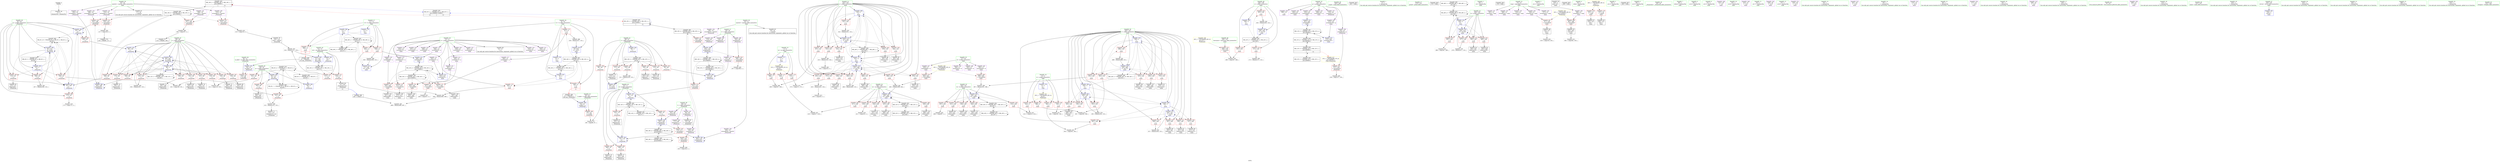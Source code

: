digraph "SVFG" {
	label="SVFG";

	Node0x56171bec8050 [shape=record,color=grey,label="{NodeID: 0\nNullPtr}"];
	Node0x56171bec8050 -> Node0x56171bf04260[style=solid];
	Node0x56171bf33430 [shape=record,color=black,label="{NodeID: 443\nMR_18V_2 = PHI(MR_18V_3, MR_18V_1, )\npts\{180000 \}\n|{|<s4>12}}"];
	Node0x56171bf33430 -> Node0x56171bf07240[style=dashed];
	Node0x56171bf33430 -> Node0x56171bf07990[style=dashed];
	Node0x56171bf33430 -> Node0x56171bf33430[style=dashed];
	Node0x56171bf33430 -> Node0x56171bf40940[style=dashed];
	Node0x56171bf33430:s4 -> Node0x56171bf47240[style=dashed,color=blue];
	Node0x56171bf12560 [shape=record,color=blue,label="{NodeID: 277\n7\<--5\nm\<--\nGlob }"];
	Node0x56171bf12560 -> Node0x56171bf4c600[style=dashed];
	Node0x56171bf063a0 [shape=record,color=red,label="{NodeID: 194\n211\<--66\n\<--i\n_Z5matchii\n}"];
	Node0x56171bf063a0 -> Node0x56171bf05360[style=solid];
	Node0x56171bf035f0 [shape=record,color=purple,label="{NodeID: 111\n335\<--13\narrayidx25\<--a\nmain\n}"];
	Node0x56171bf035f0 -> Node0x56171bf14190[style=solid];
	Node0x56171beebdf0 [shape=record,color=green,label="{NodeID: 28\n13\<--15\na\<--a_field_insensitive\nGlob }"];
	Node0x56171beebdf0 -> Node0x56171bf04430[style=solid];
	Node0x56171beebdf0 -> Node0x56171bf03520[style=solid];
	Node0x56171beebdf0 -> Node0x56171bf035f0[style=solid];
	Node0x56171beebdf0 -> Node0x56171bf036c0[style=solid];
	Node0x56171beebdf0 -> Node0x56171bf03790[style=solid];
	Node0x56171beebdf0 -> Node0x56171bf03860[style=solid];
	Node0x56171beebdf0 -> Node0x56171bf03930[style=solid];
	Node0x56171beebdf0 -> Node0x56171bf08260[style=solid];
	Node0x56171beebdf0 -> Node0x56171bf08330[style=solid];
	Node0x56171beebdf0 -> Node0x56171bf08400[style=solid];
	Node0x56171beebdf0 -> Node0x56171bf084d0[style=solid];
	Node0x56171beebdf0 -> Node0x56171bf085a0[style=solid];
	Node0x56171beebdf0 -> Node0x56171bf08670[style=solid];
	Node0x56171beebdf0 -> Node0x56171bf08740[style=solid];
	Node0x56171beebdf0 -> Node0x56171bf08810[style=solid];
	Node0x56171bf0c6e0 [shape=record,color=grey,label="{NodeID: 388\n339 = Binary(338, 153, )\n}"];
	Node0x56171bf0c6e0 -> Node0x56171bf14260[style=solid];
	Node0x56171bf13cb0 [shape=record,color=blue,label="{NodeID: 305\n240\<--293\ni\<--inc\nmain\n}"];
	Node0x56171bf13cb0 -> Node0x56171bf07da0[style=dashed];
	Node0x56171bf13cb0 -> Node0x56171bf07e70[style=dashed];
	Node0x56171bf13cb0 -> Node0x56171bf07f40[style=dashed];
	Node0x56171bf13cb0 -> Node0x56171bf13cb0[style=dashed];
	Node0x56171bf13cb0 -> Node0x56171bf13f20[style=dashed];
	Node0x56171bf07a60 [shape=record,color=red,label="{NodeID: 222\n268\<--236\n\<--testcases\nmain\n}"];
	Node0x56171bf07a60 -> Node0x56171bf1e9c0[style=solid];
	Node0x56171bf09510 [shape=record,color=purple,label="{NodeID: 139\n360\<--24\n\<--g\nmain\n}"];
	Node0x56171bf04060 [shape=record,color=green,label="{NodeID: 56\n263\<--264\nscanf\<--scanf_field_insensitive\n}"];
	Node0x56171bf6b7c0 [shape=record,color=black,label="{NodeID: 582\n262 = PHI()\n}"];
	Node0x56171bf45440 [shape=record,color=black,label="{NodeID: 499\nMR_46V_2 = PHI(MR_46V_7, MR_46V_1, )\npts\{243 \}\n}"];
	Node0x56171bf45440 -> Node0x56171bf13ff0[style=dashed];
	Node0x56171bf45440 -> Node0x56171bf14670[style=dashed];
	Node0x56171bf45440 -> Node0x56171bf45440[style=dashed];
	Node0x56171bf1ddc0 [shape=record,color=grey,label="{NodeID: 416\n215 = cmp(214, 5, )\n}"];
	Node0x56171bf1ddc0 -> Node0x56171bf05430[style=solid];
	Node0x56171bf10f70 [shape=record,color=red,label="{NodeID: 250\n438\<--242\n\<--j\nmain\n}"];
	Node0x56171bf10f70 -> Node0x56171bf02c30[style=solid];
	Node0x56171bf0abd0 [shape=record,color=red,label="{NodeID: 167\n366\<--4\n\<--n\nmain\n}"];
	Node0x56171bf0abd0 -> Node0x56171bf1d7c0[style=solid];
	Node0x56171bf05840 [shape=record,color=black,label="{NodeID: 84\n312\<--311\nidxprom15\<--\nmain\n}"];
	Node0x56171bec75e0 [shape=record,color=green,label="{NodeID: 1\n5\<--1\n\<--dummyObj\nCan only get source location for instruction, argument, global var or function.}"];
	Node0x56171bf4c170 [shape=record,color=yellow,style=double,label="{NodeID: 527\n22V_1 = ENCHI(MR_22V_0)\npts\{260000 \}\nFun[_Z5matchii]}"];
	Node0x56171bf4c170 -> Node0x56171bf074b0[style=dashed];
	Node0x56171bf33930 [shape=record,color=black,label="{NodeID: 444\nMR_20V_2 = PHI(MR_20V_3, MR_20V_1, )\npts\{210000 \}\n|{|<s2>12}}"];
	Node0x56171bf33930 -> Node0x56171bf33930[style=dashed];
	Node0x56171bf33930 -> Node0x56171bf40e40[style=dashed];
	Node0x56171bf33930:s2 -> Node0x56171bf47240[style=dashed,color=blue];
	Node0x56171bf12660 [shape=record,color=blue,label="{NodeID: 278\n9\<--5\nt1\<--\nGlob }"];
	Node0x56171bf12660 -> Node0x56171bf44040[style=dashed];
	Node0x56171bf06470 [shape=record,color=red,label="{NodeID: 195\n220\<--66\n\<--i\n_Z5matchii\n}"];
	Node0x56171bf06470 -> Node0x56171bf0d2e0[style=solid];
	Node0x56171bf036c0 [shape=record,color=purple,label="{NodeID: 112\n343\<--13\narrayidx28\<--a\nmain\n}"];
	Node0x56171beebec0 [shape=record,color=green,label="{NodeID: 29\n16\<--18\nmatch1\<--match1_field_insensitive\nGlob }"];
	Node0x56171beebec0 -> Node0x56171bf04530[style=solid];
	Node0x56171beebec0 -> Node0x56171bf088e0[style=solid];
	Node0x56171beebec0 -> Node0x56171bf089b0[style=solid];
	Node0x56171beebec0 -> Node0x56171bf08a80[style=solid];
	Node0x56171beebec0 -> Node0x56171bf08b50[style=solid];
	Node0x56171beebec0 -> Node0x56171bf08c20[style=solid];
	Node0x56171bf0c860 [shape=record,color=grey,label="{NodeID: 389\n397 = Binary(391, 396, )\n}"];
	Node0x56171bf0c860 -> Node0x56171bf14810[style=solid];
	Node0x56171bf13d80 [shape=record,color=blue,label="{NodeID: 306\n11\<--5\nt2\<--\nmain\n}"];
	Node0x56171bf13d80 -> Node0x56171bf0b320[style=dashed];
	Node0x56171bf13d80 -> Node0x56171bf0b3f0[style=dashed];
	Node0x56171bf13d80 -> Node0x56171bf43140[style=dashed];
	Node0x56171bf13d80 -> Node0x56171bf44540[style=dashed];
	Node0x56171bf07b30 [shape=record,color=red,label="{NodeID: 223\n267\<--238\n\<--z\nmain\n}"];
	Node0x56171bf07b30 -> Node0x56171bf1e9c0[style=solid];
	Node0x56171bf095e0 [shape=record,color=purple,label="{NodeID: 140\n443\<--24\narrayidx84\<--g\nmain\n}"];
	Node0x56171bf04160 [shape=record,color=green,label="{NodeID: 57\n275\<--276\nprintf\<--printf_field_insensitive\n}"];
	Node0x56171bf6b8c0 [shape=record,color=black,label="{NodeID: 583\n274 = PHI()\n}"];
	Node0x56171bf45940 [shape=record,color=black,label="{NodeID: 500\nMR_48V_2 = PHI(MR_48V_3, MR_48V_1, )\npts\{245 \}\n}"];
	Node0x56171bf45940 -> Node0x56171bf36630[style=dashed];
	Node0x56171bf45940 -> Node0x56171bf45940[style=dashed];
	Node0x56171bf1df40 [shape=record,color=grey,label="{NodeID: 417\n88 = cmp(86, 87, )\n}"];
	Node0x56171bf11040 [shape=record,color=red,label="{NodeID: 251\n468\<--242\n\<--j\nmain\n}"];
	Node0x56171bf11040 -> Node0x56171bf03380[style=solid];
	Node0x56171bf0aca0 [shape=record,color=red,label="{NodeID: 168\n414\<--4\n\<--n\nmain\n}"];
	Node0x56171bf0aca0 -> Node0x56171bf1e840[style=solid];
	Node0x56171bf05910 [shape=record,color=black,label="{NodeID: 85\n315\<--314\nidxprom17\<--\nmain\n}"];
	Node0x56171bec8910 [shape=record,color=green,label="{NodeID: 2\n29\<--1\n.str\<--dummyObj\nGlob }"];
	Node0x56171bf33e30 [shape=record,color=black,label="{NodeID: 445\nMR_24V_2 = PHI(MR_24V_4, MR_24V_1, )\npts\{590000 \}\n}"];
	Node0x56171bf33e30 -> Node0x56171bf12d40[style=dashed];
	Node0x56171bf12760 [shape=record,color=blue,label="{NodeID: 279\n11\<--5\nt2\<--\nGlob }"];
	Node0x56171bf12760 -> Node0x56171bf44540[style=dashed];
	Node0x56171bf06540 [shape=record,color=red,label="{NodeID: 196\n119\<--68\n\<--j\n_Z5matchii\n}"];
	Node0x56171bf06540 -> Node0x56171bf1cd40[style=solid];
	Node0x56171bf03790 [shape=record,color=purple,label="{NodeID: 113\n346\<--13\narrayidx30\<--a\nmain\n}"];
	Node0x56171bf03790 -> Node0x56171bf14330[style=solid];
	Node0x56171beebf90 [shape=record,color=green,label="{NodeID: 30\n19\<--21\nmatch2\<--match2_field_insensitive\nGlob }"];
	Node0x56171beebf90 -> Node0x56171bf04630[style=solid];
	Node0x56171beebf90 -> Node0x56171bf08cf0[style=solid];
	Node0x56171beebf90 -> Node0x56171bf08dc0[style=solid];
	Node0x56171bf0c9e0 [shape=record,color=grey,label="{NodeID: 390\n272 = Binary(271, 153, )\n}"];
	Node0x56171bf13e50 [shape=record,color=blue,label="{NodeID: 307\n9\<--5\nt1\<--\nmain\n}"];
	Node0x56171bf13e50 -> Node0x56171bf0b0b0[style=dashed];
	Node0x56171bf13e50 -> Node0x56171bf0b180[style=dashed];
	Node0x56171bf13e50 -> Node0x56171bf42c40[style=dashed];
	Node0x56171bf13e50 -> Node0x56171bf44040[style=dashed];
	Node0x56171bf07c00 [shape=record,color=red,label="{NodeID: 224\n271\<--238\n\<--z\nmain\n}"];
	Node0x56171bf07c00 -> Node0x56171bf0c9e0[style=solid];
	Node0x56171bf096b0 [shape=record,color=purple,label="{NodeID: 141\n452\<--24\narrayidx90\<--g\nmain\n}"];
	Node0x56171bf096b0 -> Node0x56171bf149b0[style=solid];
	Node0x56171bf04260 [shape=record,color=black,label="{NodeID: 58\n2\<--3\ndummyVal\<--dummyVal\n}"];
	Node0x56171bf6b9c0 [shape=record,color=black,label="{NodeID: 584\n278 = PHI()\n}"];
	Node0x56171bf45e40 [shape=record,color=black,label="{NodeID: 501\nMR_50V_2 = PHI(MR_50V_3, MR_50V_1, )\npts\{247 \}\n}"];
	Node0x56171bf45e40 -> Node0x56171bf36b30[style=dashed];
	Node0x56171bf45e40 -> Node0x56171bf45e40[style=dashed];
	Node0x56171bf1e0c0 [shape=record,color=grey,label="{NodeID: 418\n173 = cmp(172, 5, )\n}"];
	Node0x56171bf11110 [shape=record,color=red,label="{NodeID: 252\n483\<--242\n\<--j\nmain\n}"];
	Node0x56171bf11110 -> Node0x56171bf187b0[style=solid];
	Node0x56171bf0ad70 [shape=record,color=red,label="{NodeID: 169\n308\<--7\n\<--m\nmain\n}"];
	Node0x56171bf0ad70 -> Node0x56171bf0d760[style=solid];
	Node0x56171bf059e0 [shape=record,color=black,label="{NodeID: 86\n318\<--317\nconv\<--\nmain\n}"];
	Node0x56171bf059e0 -> Node0x56171bf0dd60[style=solid];
	Node0x56171bec70b0 [shape=record,color=green,label="{NodeID: 3\n31\<--1\n.str.1\<--dummyObj\nGlob }"];
	Node0x56171bf34330 [shape=record,color=black,label="{NodeID: 446\nMR_26V_2 = PHI(MR_26V_3, MR_26V_1, )\npts\{610000 \}\n}"];
	Node0x56171bf34330 -> Node0x56171bf34330[style=dashed];
	Node0x56171bf34330 -> Node0x56171bf41840[style=dashed];
	Node0x56171bf12860 [shape=record,color=blue,label="{NodeID: 280\n54\<--52\nn.addr\<--n\n_Z5matchii\n}"];
	Node0x56171bf12860 -> Node0x56171bf0b660[style=dashed];
	Node0x56171bf06610 [shape=record,color=red,label="{NodeID: 197\n134\<--68\n\<--j\n_Z5matchii\n}"];
	Node0x56171bf06610 -> Node0x56171bf04b40[style=solid];
	Node0x56171bf03860 [shape=record,color=purple,label="{NodeID: 114\n423\<--13\narrayidx70\<--a\nmain\n}"];
	Node0x56171beec060 [shape=record,color=green,label="{NodeID: 31\n22\<--23\nmap\<--map_field_insensitive\nGlob }"];
	Node0x56171beec060 -> Node0x56171bf08e90[style=solid];
	Node0x56171beec060 -> Node0x56171bf08f60[style=solid];
	Node0x56171beec060 -> Node0x56171bf09030[style=solid];
	Node0x56171beec060 -> Node0x56171bf09100[style=solid];
	Node0x56171beec060 -> Node0x56171bf091d0[style=solid];
	Node0x56171beec060 -> Node0x56171bf092a0[style=solid];
	Node0x56171bf0cb60 [shape=record,color=grey,label="{NodeID: 391\n357 = Binary(356, 153, )\n}"];
	Node0x56171bf0cb60 -> Node0x56171bf144d0[style=solid];
	Node0x56171bf13f20 [shape=record,color=blue,label="{NodeID: 308\n240\<--5\ni\<--\nmain\n}"];
	Node0x56171bf13f20 -> Node0x56171bf08010[style=dashed];
	Node0x56171bf13f20 -> Node0x56171bf080e0[style=dashed];
	Node0x56171bf13f20 -> Node0x56171bf10040[style=dashed];
	Node0x56171bf13f20 -> Node0x56171bf100d0[style=dashed];
	Node0x56171bf13f20 -> Node0x56171bf101a0[style=dashed];
	Node0x56171bf13f20 -> Node0x56171bf144d0[style=dashed];
	Node0x56171bf13f20 -> Node0x56171bf145a0[style=dashed];
	Node0x56171bf07cd0 [shape=record,color=red,label="{NodeID: 225\n502\<--238\n\<--z\nmain\n}"];
	Node0x56171bf07cd0 -> Node0x56171bf18ab0[style=solid];
	Node0x56171bf09780 [shape=record,color=purple,label="{NodeID: 142\n464\<--24\narrayidx97\<--g\nmain\n}"];
	Node0x56171bf04360 [shape=record,color=black,label="{NodeID: 59\n233\<--5\nmain_ret\<--\nmain\n}"];
	Node0x56171bf6bac0 [shape=record,color=black,label="{NodeID: 585\n290 = PHI()\n}"];
	Node0x56171bf46340 [shape=record,color=black,label="{NodeID: 502\nMR_52V_2 = PHI(MR_52V_3, MR_52V_1, )\npts\{249 \}\n}"];
	Node0x56171bf46340 -> Node0x56171bf37030[style=dashed];
	Node0x56171bf46340 -> Node0x56171bf46340[style=dashed];
	Node0x56171bf1e240 [shape=record,color=grey,label="{NodeID: 419\n411 = cmp(410, 5, )\n}"];
	Node0x56171bf111e0 [shape=record,color=red,label="{NodeID: 253\n387\<--244\n\<--k\nmain\n}"];
	Node0x56171bf111e0 -> Node0x56171bf1dac0[style=solid];
	Node0x56171bf0ae40 [shape=record,color=red,label="{NodeID: 170\n372\<--7\n\<--m\nmain\n}"];
	Node0x56171bf0ae40 -> Node0x56171bf1d4c0[style=solid];
	Node0x56171bf05ab0 [shape=record,color=black,label="{NodeID: 87\n331\<--330\nidxprom22\<--\nmain\n}"];
	Node0x56171bec7a90 [shape=record,color=green,label="{NodeID: 4\n33\<--1\nstdin\<--dummyObj\nGlob }"];
	Node0x56171bf4c410 [shape=record,color=yellow,style=double,label="{NodeID: 530\n28V_1 = ENCHI(MR_28V_0)\npts\{1 \}\nFun[main]}"];
	Node0x56171bf4c410 -> Node0x56171bf0b4c0[style=dashed];
	Node0x56171bf4c410 -> Node0x56171bf0b590[style=dashed];
	Node0x56171bf12930 [shape=record,color=blue,label="{NodeID: 281\n56\<--53\nm.addr\<--m\n_Z5matchii\n}"];
	Node0x56171bf12930 -> Node0x56171bf0b730[style=dashed];
	Node0x56171bf066e0 [shape=record,color=red,label="{NodeID: 198\n141\<--68\n\<--j\n_Z5matchii\n}"];
	Node0x56171bf066e0 -> Node0x56171bf04c10[style=solid];
	Node0x56171bf03930 [shape=record,color=purple,label="{NodeID: 115\n426\<--13\narrayidx72\<--a\nmain\n}"];
	Node0x56171bf03930 -> Node0x56171bf12080[style=solid];
	Node0x56171beec130 [shape=record,color=green,label="{NodeID: 32\n24\<--26\ng\<--g_field_insensitive\nGlob }"];
	Node0x56171beec130 -> Node0x56171bf09370[style=solid];
	Node0x56171beec130 -> Node0x56171bf09440[style=solid];
	Node0x56171beec130 -> Node0x56171bf09510[style=solid];
	Node0x56171beec130 -> Node0x56171bf095e0[style=solid];
	Node0x56171beec130 -> Node0x56171bf096b0[style=solid];
	Node0x56171beec130 -> Node0x56171bf09780[style=solid];
	Node0x56171beec130 -> Node0x56171bf09850[style=solid];
	Node0x56171bf0cce0 [shape=record,color=grey,label="{NodeID: 392\n432 = Binary(431, 324, )\n}"];
	Node0x56171bf0cce0 -> Node0x56171bf1d940[style=solid];
	Node0x56171bf13ff0 [shape=record,color=blue,label="{NodeID: 309\n242\<--5\nj\<--\nmain\n}"];
	Node0x56171bf13ff0 -> Node0x56171bf10750[style=dashed];
	Node0x56171bf13ff0 -> Node0x56171bf10820[style=dashed];
	Node0x56171bf13ff0 -> Node0x56171bf108f0[style=dashed];
	Node0x56171bf13ff0 -> Node0x56171bf109c0[style=dashed];
	Node0x56171bf13ff0 -> Node0x56171bf10a90[style=dashed];
	Node0x56171bf13ff0 -> Node0x56171bf10b60[style=dashed];
	Node0x56171bf13ff0 -> Node0x56171bf13ff0[style=dashed];
	Node0x56171bf13ff0 -> Node0x56171bf14400[style=dashed];
	Node0x56171bf13ff0 -> Node0x56171bf14670[style=dashed];
	Node0x56171bf13ff0 -> Node0x56171bf45440[style=dashed];
	Node0x56171bf07da0 [shape=record,color=red,label="{NodeID: 226\n281\<--240\n\<--i\nmain\n}"];
	Node0x56171bf07da0 -> Node0x56171bf1e540[style=solid];
	Node0x56171bf09850 [shape=record,color=purple,label="{NodeID: 143\n473\<--24\narrayidx103\<--g\nmain\n}"];
	Node0x56171bf09850 -> Node0x56171bf14a80[style=solid];
	Node0x56171bf04430 [shape=record,color=black,label="{NodeID: 60\n14\<--13\n\<--a\nCan only get source location for instruction, argument, global var or function.}"];
	Node0x56171bf6bbc0 [shape=record,color=black,label="{NodeID: 586\n497 = PHI(51, )\n}"];
	Node0x56171bf6bbc0 -> Node0x56171bf18c30[style=solid];
	Node0x56171bf46840 [shape=record,color=black,label="{NodeID: 503\nMR_54V_2 = PHI(MR_54V_3, MR_54V_1, )\npts\{150000 \}\n}"];
	Node0x56171bf46840 -> Node0x56171bf12080[style=dashed];
	Node0x56171bf46840 -> Node0x56171bf12150[style=dashed];
	Node0x56171bf46840 -> Node0x56171bf12220[style=dashed];
	Node0x56171bf46840 -> Node0x56171bf122f0[style=dashed];
	Node0x56171bf46840 -> Node0x56171bf123c0[style=dashed];
	Node0x56171bf46840 -> Node0x56171bf43b40[style=dashed];
	Node0x56171bf46840 -> Node0x56171bf46840[style=dashed];
	Node0x56171bf1e3c0 [shape=record,color=grey,label="{NodeID: 420\n408 = cmp(407, 5, )\n}"];
	Node0x56171bf112b0 [shape=record,color=red,label="{NodeID: 254\n392\<--244\n\<--k\nmain\n}"];
	Node0x56171bf112b0 -> Node0x56171bf06060[style=solid];
	Node0x56171bf0af10 [shape=record,color=red,label="{NodeID: 171\n418\<--7\n\<--m\nmain\n}"];
	Node0x56171bf0af10 -> Node0x56171bf1e6c0[style=solid];
	Node0x56171bf05b80 [shape=record,color=black,label="{NodeID: 88\n334\<--333\nidxprom24\<--\nmain\n}"];
	Node0x56171bf01d60 [shape=record,color=green,label="{NodeID: 5\n34\<--1\n.str.2\<--dummyObj\nGlob }"];
	Node0x56171bf4c520 [shape=record,color=yellow,style=double,label="{NodeID: 531\n30V_1 = ENCHI(MR_30V_0)\npts\{6 \}\nFun[main]}"];
	Node0x56171bf4c520 -> Node0x56171bf0aa30[style=dashed];
	Node0x56171bf4c520 -> Node0x56171bf0ab00[style=dashed];
	Node0x56171bf4c520 -> Node0x56171bf0abd0[style=dashed];
	Node0x56171bf4c520 -> Node0x56171bf0aca0[style=dashed];
	Node0x56171bf12a00 [shape=record,color=blue,label="{NodeID: 282\n72\<--5\nret\<--\n_Z5matchii\n}"];
	Node0x56171bf12a00 -> Node0x56171bf32f30[style=dashed];
	Node0x56171bf067b0 [shape=record,color=red,label="{NodeID: 199\n147\<--68\n\<--j\n_Z5matchii\n}"];
	Node0x56171bf067b0 -> Node0x56171bf04ce0[style=solid];
	Node0x56171bf08260 [shape=record,color=purple,label="{NodeID: 116\n437\<--13\narrayidx80\<--a\nmain\n}"];
	Node0x56171beec200 [shape=record,color=green,label="{NodeID: 33\n27\<--28\nd\<--d_field_insensitive\nGlob }"];
	Node0x56171beec200 -> Node0x56171bf09920[style=solid];
	Node0x56171beec200 -> Node0x56171bf099f0[style=solid];
	Node0x56171beec200 -> Node0x56171bf09ac0[style=solid];
	Node0x56171beec200 -> Node0x56171bf09b90[style=solid];
	Node0x56171bf0ce60 [shape=record,color=grey,label="{NodeID: 393\n207 = Binary(206, 153, )\n}"];
	Node0x56171bf0ce60 -> Node0x56171bf137d0[style=solid];
	Node0x56171bf140c0 [shape=record,color=blue,label="{NodeID: 310\n9\<--328\nt1\<--inc21\nmain\n}"];
	Node0x56171bf140c0 -> Node0x56171bf42c40[style=dashed];
	Node0x56171bf07e70 [shape=record,color=red,label="{NodeID: 227\n285\<--240\n\<--i\nmain\n}"];
	Node0x56171bf07e70 -> Node0x56171bf05770[style=solid];
	Node0x56171bf09920 [shape=record,color=purple,label="{NodeID: 144\n394\<--27\narrayidx55\<--d\nmain\n}"];
	Node0x56171bf04530 [shape=record,color=black,label="{NodeID: 61\n17\<--16\n\<--match1\nCan only get source location for instruction, argument, global var or function.}"];
	Node0x56171bf6bdb0 [shape=record,color=black,label="{NodeID: 587\n500 = PHI()\n}"];
	Node0x56171bf46d40 [shape=record,color=black,label="{NodeID: 504\nMR_22V_2 = PHI(MR_22V_3, MR_22V_1, )\npts\{260000 \}\n}"];
	Node0x56171bf46d40 -> Node0x56171bf31130[style=dashed];
	Node0x56171bf1e540 [shape=record,color=grey,label="{NodeID: 421\n283 = cmp(281, 282, )\n}"];
	Node0x56171bf11380 [shape=record,color=red,label="{NodeID: 255\n400\<--244\n\<--k\nmain\n}"];
	Node0x56171bf11380 -> Node0x56171bf06130[style=solid];
	Node0x56171bf0afe0 [shape=record,color=red,label="{NodeID: 172\n327\<--9\n\<--t1\nmain\n}"];
	Node0x56171bf0afe0 -> Node0x56171bf14190[style=solid];
	Node0x56171bf0afe0 -> Node0x56171bf0c3e0[style=solid];
	Node0x56171bf05c50 [shape=record,color=black,label="{NodeID: 89\n342\<--341\nidxprom27\<--\nmain\n}"];
	Node0x56171bec6ea0 [shape=record,color=green,label="{NodeID: 6\n36\<--1\n.str.3\<--dummyObj\nGlob }"];
	Node0x56171bf4c600 [shape=record,color=yellow,style=double,label="{NodeID: 532\n32V_1 = ENCHI(MR_32V_0)\npts\{8 \}\nFun[main]}"];
	Node0x56171bf4c600 -> Node0x56171bf0ad70[style=dashed];
	Node0x56171bf4c600 -> Node0x56171bf0ae40[style=dashed];
	Node0x56171bf4c600 -> Node0x56171bf0af10[style=dashed];
	Node0x56171bf12ad0 [shape=record,color=blue,label="{NodeID: 283\n66\<--5\ni\<--\n_Z5matchii\n}"];
	Node0x56171bf12ad0 -> Node0x56171bf32030[style=dashed];
	Node0x56171bf06880 [shape=record,color=red,label="{NodeID: 200\n159\<--68\n\<--j\n_Z5matchii\n}"];
	Node0x56171bf06880 -> Node0x56171bf04e80[style=solid];
	Node0x56171bf08330 [shape=record,color=purple,label="{NodeID: 117\n440\<--13\narrayidx82\<--a\nmain\n}"];
	Node0x56171bf08330 -> Node0x56171bf12150[style=solid];
	Node0x56171beec2d0 [shape=record,color=green,label="{NodeID: 34\n49\<--50\n_Z5matchii\<--_Z5matchii_field_insensitive\n}"];
	Node0x56171bf0cfe0 [shape=record,color=grey,label="{NodeID: 394\n202 = Binary(201, 153, )\n}"];
	Node0x56171bf0cfe0 -> Node0x56171bf13700[style=solid];
	Node0x56171bf14190 [shape=record,color=blue,label="{NodeID: 311\n335\<--327\narrayidx25\<--\nmain\n}"];
	Node0x56171bf14190 -> Node0x56171bf43b40[style=dashed];
	Node0x56171bf07f40 [shape=record,color=red,label="{NodeID: 228\n292\<--240\n\<--i\nmain\n}"];
	Node0x56171bf07f40 -> Node0x56171bf184b0[style=solid];
	Node0x56171bf099f0 [shape=record,color=purple,label="{NodeID: 145\n395\<--27\narrayidx56\<--d\nmain\n}"];
	Node0x56171bf099f0 -> Node0x56171bf11ee0[style=solid];
	Node0x56171bf04630 [shape=record,color=black,label="{NodeID: 62\n20\<--19\n\<--match2\nCan only get source location for instruction, argument, global var or function.}"];
	Node0x56171bf6be80 [shape=record,color=black,label="{NodeID: 588\n52 = PHI(495, )\n0th arg _Z5matchii }"];
	Node0x56171bf6be80 -> Node0x56171bf12860[style=solid];
	Node0x56171bf47240 [shape=record,color=black,label="{NodeID: 505\nMR_61V_2 = PHI(MR_61V_3, MR_61V_1, )\npts\{180000 210000 \}\n|{<s0>12|<s1>12}}"];
	Node0x56171bf47240:s0 -> Node0x56171bf33430[style=dashed,color=red];
	Node0x56171bf47240:s1 -> Node0x56171bf33930[style=dashed,color=red];
	Node0x56171bf1e6c0 [shape=record,color=grey,label="{NodeID: 422\n419 = cmp(417, 418, )\n}"];
	Node0x56171bf11450 [shape=record,color=red,label="{NodeID: 256\n477\<--244\n\<--k\nmain\n}"];
	Node0x56171bf11450 -> Node0x56171bf18630[style=solid];
	Node0x56171bf0b0b0 [shape=record,color=red,label="{NodeID: 173\n492\<--9\n\<--t1\nmain\n}"];
	Node0x56171bf0b0b0 -> Node0x56171bf0c0e0[style=solid];
	Node0x56171bf05d20 [shape=record,color=black,label="{NodeID: 90\n345\<--344\nidxprom29\<--\nmain\n}"];
	Node0x56171bec6f30 [shape=record,color=green,label="{NodeID: 7\n38\<--1\nstdout\<--dummyObj\nGlob }"];
	Node0x56171bf12ba0 [shape=record,color=blue,label="{NodeID: 284\n64\<--5\nq\<--\n_Z5matchii\n}"];
	Node0x56171bf12ba0 -> Node0x56171bf48b70[style=dashed];
	Node0x56171bf06950 [shape=record,color=red,label="{NodeID: 201\n169\<--68\n\<--j\n_Z5matchii\n}"];
	Node0x56171bf06950 -> Node0x56171bf13220[style=solid];
	Node0x56171bf08400 [shape=record,color=purple,label="{NodeID: 118\n446\<--13\narrayidx86\<--a\nmain\n}"];
	Node0x56171beec3a0 [shape=record,color=green,label="{NodeID: 35\n54\<--55\nn.addr\<--n.addr_field_insensitive\n_Z5matchii\n}"];
	Node0x56171beec3a0 -> Node0x56171bf0b660[style=solid];
	Node0x56171beec3a0 -> Node0x56171bf12860[style=solid];
	Node0x56171bf0d160 [shape=record,color=grey,label="{NodeID: 395\n405 = Binary(399, 404, )\n}"];
	Node0x56171bf0d160 -> Node0x56171bf148e0[style=solid];
	Node0x56171bf14260 [shape=record,color=blue,label="{NodeID: 312\n11\<--339\nt2\<--inc26\nmain\n}"];
	Node0x56171bf14260 -> Node0x56171bf43140[style=dashed];
	Node0x56171bf08010 [shape=record,color=red,label="{NodeID: 229\n301\<--240\n\<--i\nmain\n}"];
	Node0x56171bf08010 -> Node0x56171bf0da60[style=solid];
	Node0x56171bf09ac0 [shape=record,color=purple,label="{NodeID: 146\n402\<--27\narrayidx59\<--d\nmain\n}"];
	Node0x56171bf04730 [shape=record,color=black,label="{NodeID: 63\n91\<--90\n\<--arraydecay\n_Z5matchii\n}"];
	Node0x56171bf6bfb0 [shape=record,color=black,label="{NodeID: 589\n53 = PHI(496, )\n1st arg _Z5matchii }"];
	Node0x56171bf6bfb0 -> Node0x56171bf12930[style=solid];
	Node0x56171bf1e840 [shape=record,color=grey,label="{NodeID: 423\n415 = cmp(413, 414, )\n}"];
	Node0x56171bf11520 [shape=record,color=red,label="{NodeID: 257\n407\<--246\n\<--tx\nmain\n}"];
	Node0x56171bf11520 -> Node0x56171bf1e3c0[style=solid];
	Node0x56171bf0b180 [shape=record,color=red,label="{NodeID: 174\n495\<--9\n\<--t1\nmain\n|{<s0>12}}"];
	Node0x56171bf0b180:s0 -> Node0x56171bf6be80[style=solid,color=red];
	Node0x56171bf05df0 [shape=record,color=black,label="{NodeID: 91\n376\<--375\nidxprom44\<--\nmain\n}"];
	Node0x56171beeb7a0 [shape=record,color=green,label="{NodeID: 8\n39\<--1\n.str.4\<--dummyObj\nGlob }"];
	Node0x56171bf12c70 [shape=record,color=blue,label="{NodeID: 285\n62\<--5\np\<--\n_Z5matchii\n}"];
	Node0x56171bf12c70 -> Node0x56171bf0b800[style=dashed];
	Node0x56171bf12c70 -> Node0x56171bf0b8d0[style=dashed];
	Node0x56171bf12c70 -> Node0x56171bf0bb40[style=dashed];
	Node0x56171bf12c70 -> Node0x56171bf13220[style=dashed];
	Node0x56171bf12c70 -> Node0x56171bf137d0[style=dashed];
	Node0x56171bf12c70 -> Node0x56171bf31630[style=dashed];
	Node0x56171bf12c70 -> Node0x56171bf3b130[style=dashed];
	Node0x56171bf06a20 [shape=record,color=red,label="{NodeID: 202\n175\<--68\n\<--j\n_Z5matchii\n}"];
	Node0x56171bf06a20 -> Node0x56171bf05020[style=solid];
	Node0x56171bf084d0 [shape=record,color=purple,label="{NodeID: 119\n449\<--13\narrayidx88\<--a\nmain\n}"];
	Node0x56171bf084d0 -> Node0x56171bf12220[style=solid];
	Node0x56171beec470 [shape=record,color=green,label="{NodeID: 36\n56\<--57\nm.addr\<--m.addr_field_insensitive\n_Z5matchii\n}"];
	Node0x56171beec470 -> Node0x56171bf0b730[style=solid];
	Node0x56171beec470 -> Node0x56171bf12930[style=solid];
	Node0x56171bf0d2e0 [shape=record,color=grey,label="{NodeID: 396\n221 = Binary(220, 153, )\n}"];
	Node0x56171bf0d2e0 -> Node0x56171bf13970[style=solid];
	Node0x56171bf14330 [shape=record,color=blue,label="{NodeID: 313\n346\<--338\narrayidx30\<--\nmain\n}"];
	Node0x56171bf14330 -> Node0x56171bf43b40[style=dashed];
	Node0x56171bf080e0 [shape=record,color=red,label="{NodeID: 230\n311\<--240\n\<--i\nmain\n}"];
	Node0x56171bf080e0 -> Node0x56171bf05840[style=solid];
	Node0x56171bf09b90 [shape=record,color=purple,label="{NodeID: 147\n403\<--27\narrayidx60\<--d\nmain\n}"];
	Node0x56171bf09b90 -> Node0x56171bf11fb0[style=solid];
	Node0x56171bf04800 [shape=record,color=black,label="{NodeID: 64\n105\<--104\nidxprom\<--\n_Z5matchii\n}"];
	Node0x56171bf1e9c0 [shape=record,color=grey,label="{NodeID: 424\n269 = cmp(267, 268, )\n}"];
	Node0x56171bf115f0 [shape=record,color=red,label="{NodeID: 258\n413\<--246\n\<--tx\nmain\n}"];
	Node0x56171bf115f0 -> Node0x56171bf1e840[style=solid];
	Node0x56171bf0b250 [shape=record,color=red,label="{NodeID: 175\n338\<--11\n\<--t2\nmain\n}"];
	Node0x56171bf0b250 -> Node0x56171bf14330[style=solid];
	Node0x56171bf0b250 -> Node0x56171bf0c6e0[style=solid];
	Node0x56171bf05ec0 [shape=record,color=black,label="{NodeID: 92\n379\<--378\nidxprom46\<--\nmain\n}"];
	Node0x56171beeb830 [shape=record,color=green,label="{NodeID: 9\n41\<--1\n.str.5\<--dummyObj\nGlob }"];
	Node0x56171bf12d40 [shape=record,color=blue,label="{NodeID: 286\n97\<--94\narrayidx\<--\n_Z5matchii\n}"];
	Node0x56171bf12d40 -> Node0x56171bf07310[style=dashed];
	Node0x56171bf12d40 -> Node0x56171bf33e30[style=dashed];
	Node0x56171bf12d40 -> Node0x56171bf41340[style=dashed];
	Node0x56171bf06af0 [shape=record,color=red,label="{NodeID: 203\n180\<--68\n\<--j\n_Z5matchii\n}"];
	Node0x56171bf06af0 -> Node0x56171bf050f0[style=solid];
	Node0x56171bf085a0 [shape=record,color=purple,label="{NodeID: 120\n458\<--13\narrayidx93\<--a\nmain\n}"];
	Node0x56171beec540 [shape=record,color=green,label="{NodeID: 37\n58\<--59\ns\<--s_field_insensitive\n_Z5matchii\n}"];
	Node0x56171beec540 -> Node0x56171bf0a3b0[style=solid];
	Node0x56171beec540 -> Node0x56171bf0a480[style=solid];
	Node0x56171beec540 -> Node0x56171bf0a550[style=solid];
	Node0x56171beec540 -> Node0x56171bf0a620[style=solid];
	Node0x56171bf0d460 [shape=record,color=grey,label="{NodeID: 397\n218 = Binary(217, 216, )\n}"];
	Node0x56171bf0d460 -> Node0x56171bf138a0[style=solid];
	Node0x56171bf14400 [shape=record,color=blue,label="{NodeID: 314\n242\<--352\nj\<--inc33\nmain\n}"];
	Node0x56171bf14400 -> Node0x56171bf10750[style=dashed];
	Node0x56171bf14400 -> Node0x56171bf10820[style=dashed];
	Node0x56171bf14400 -> Node0x56171bf108f0[style=dashed];
	Node0x56171bf14400 -> Node0x56171bf109c0[style=dashed];
	Node0x56171bf14400 -> Node0x56171bf10a90[style=dashed];
	Node0x56171bf14400 -> Node0x56171bf10b60[style=dashed];
	Node0x56171bf14400 -> Node0x56171bf13ff0[style=dashed];
	Node0x56171bf14400 -> Node0x56171bf14400[style=dashed];
	Node0x56171bf14400 -> Node0x56171bf14670[style=dashed];
	Node0x56171bf14400 -> Node0x56171bf45440[style=dashed];
	Node0x56171bf10040 [shape=record,color=red,label="{NodeID: 231\n330\<--240\n\<--i\nmain\n}"];
	Node0x56171bf10040 -> Node0x56171bf05ab0[style=solid];
	Node0x56171bf09c60 [shape=record,color=purple,label="{NodeID: 148\n252\<--29\n\<--.str\nmain\n}"];
	Node0x56171bf048d0 [shape=record,color=black,label="{NodeID: 65\n113\<--112\nidxprom6\<--\n_Z5matchii\n}"];
	Node0x56171bf116c0 [shape=record,color=red,label="{NodeID: 259\n421\<--246\n\<--tx\nmain\n}"];
	Node0x56171bf116c0 -> Node0x56171bf029c0[style=solid];
	Node0x56171bf0b320 [shape=record,color=red,label="{NodeID: 176\n493\<--11\n\<--t2\nmain\n}"];
	Node0x56171bf0b320 -> Node0x56171bf0c0e0[style=solid];
	Node0x56171bf05f90 [shape=record,color=black,label="{NodeID: 93\n382\<--381\nconv48\<--\nmain\n}"];
	Node0x56171bf05f90 -> Node0x56171bf1dc40[style=solid];
	Node0x56171beeb8c0 [shape=record,color=green,label="{NodeID: 10\n43\<--1\n.str.6\<--dummyObj\nGlob }"];
	Node0x56171bf4c980 [shape=record,color=yellow,style=double,label="{NodeID: 536\n40V_1 = ENCHI(MR_40V_0)\npts\{237 \}\nFun[main]}"];
	Node0x56171bf4c980 -> Node0x56171bf07a60[style=dashed];
	Node0x56171bf36630 [shape=record,color=black,label="{NodeID: 453\nMR_48V_4 = PHI(MR_48V_8, MR_48V_3, )\npts\{245 \}\n}"];
	Node0x56171bf36630 -> Node0x56171bf14740[style=dashed];
	Node0x56171bf36630 -> Node0x56171bf36630[style=dashed];
	Node0x56171bf36630 -> Node0x56171bf45940[style=dashed];
	Node0x56171bf12e10 [shape=record,color=blue,label="{NodeID: 287\n70\<--115\nk\<--\n_Z5matchii\n}"];
	Node0x56171bf12e10 -> Node0x56171bf40440[style=dashed];
	Node0x56171bf06bc0 [shape=record,color=red,label="{NodeID: 204\n189\<--68\n\<--j\n_Z5matchii\n}"];
	Node0x56171bf06bc0 -> Node0x56171bf13560[style=solid];
	Node0x56171bf08670 [shape=record,color=purple,label="{NodeID: 121\n461\<--13\narrayidx95\<--a\nmain\n}"];
	Node0x56171bf08670 -> Node0x56171bf122f0[style=solid];
	Node0x56171beec610 [shape=record,color=green,label="{NodeID: 38\n60\<--61\nt\<--t_field_insensitive\n_Z5matchii\n}"];
	Node0x56171beec610 -> Node0x56171bf0a6f0[style=solid];
	Node0x56171beec610 -> Node0x56171bf0a7c0[style=solid];
	Node0x56171beec610 -> Node0x56171bf0a890[style=solid];
	Node0x56171beec610 -> Node0x56171bf0a960[style=solid];
	Node0x56171bf0d5e0 [shape=record,color=grey,label="{NodeID: 398\n152 = Binary(151, 153, )\n}"];
	Node0x56171bf0d5e0 -> Node0x56171bf04db0[style=solid];
	Node0x56171bf0d5e0 -> Node0x56171bf12fb0[style=solid];
	Node0x56171bf144d0 [shape=record,color=blue,label="{NodeID: 315\n240\<--357\ni\<--inc36\nmain\n}"];
	Node0x56171bf144d0 -> Node0x56171bf08010[style=dashed];
	Node0x56171bf144d0 -> Node0x56171bf080e0[style=dashed];
	Node0x56171bf144d0 -> Node0x56171bf10040[style=dashed];
	Node0x56171bf144d0 -> Node0x56171bf100d0[style=dashed];
	Node0x56171bf144d0 -> Node0x56171bf101a0[style=dashed];
	Node0x56171bf144d0 -> Node0x56171bf144d0[style=dashed];
	Node0x56171bf144d0 -> Node0x56171bf145a0[style=dashed];
	Node0x56171bf100d0 [shape=record,color=red,label="{NodeID: 232\n341\<--240\n\<--i\nmain\n}"];
	Node0x56171bf100d0 -> Node0x56171bf05c50[style=solid];
	Node0x56171bf09d30 [shape=record,color=purple,label="{NodeID: 149\n253\<--31\n\<--.str.1\nmain\n}"];
	Node0x56171bf049a0 [shape=record,color=black,label="{NodeID: 66\n124\<--123\nidxprom11\<--\n_Z5matchii\n}"];
	Node0x56171bf11790 [shape=record,color=red,label="{NodeID: 260\n444\<--246\n\<--tx\nmain\n}"];
	Node0x56171bf11790 -> Node0x56171bf02dd0[style=solid];
	Node0x56171bf0b3f0 [shape=record,color=red,label="{NodeID: 177\n496\<--11\n\<--t2\nmain\n|{<s0>12}}"];
	Node0x56171bf0b3f0:s0 -> Node0x56171bf6bfb0[style=solid,color=red];
	Node0x56171bf06060 [shape=record,color=black,label="{NodeID: 94\n393\<--392\nidxprom54\<--\nmain\n}"];
	Node0x56171bf02060 [shape=record,color=green,label="{NodeID: 11\n45\<--1\n.str.7\<--dummyObj\nGlob }"];
	Node0x56171bf36b30 [shape=record,color=black,label="{NodeID: 454\nMR_50V_4 = PHI(MR_50V_7, MR_50V_3, )\npts\{247 \}\n}"];
	Node0x56171bf36b30 -> Node0x56171bf14810[style=dashed];
	Node0x56171bf36b30 -> Node0x56171bf36b30[style=dashed];
	Node0x56171bf36b30 -> Node0x56171bf45e40[style=dashed];
	Node0x56171bf12ee0 [shape=record,color=blue,label="{NodeID: 288\n68\<--5\nj\<--\n_Z5matchii\n}"];
	Node0x56171bf12ee0 -> Node0x56171bf06540[style=dashed];
	Node0x56171bf12ee0 -> Node0x56171bf06610[style=dashed];
	Node0x56171bf12ee0 -> Node0x56171bf066e0[style=dashed];
	Node0x56171bf12ee0 -> Node0x56171bf067b0[style=dashed];
	Node0x56171bf12ee0 -> Node0x56171bf06880[style=dashed];
	Node0x56171bf12ee0 -> Node0x56171bf06950[style=dashed];
	Node0x56171bf12ee0 -> Node0x56171bf06a20[style=dashed];
	Node0x56171bf12ee0 -> Node0x56171bf06af0[style=dashed];
	Node0x56171bf12ee0 -> Node0x56171bf06bc0[style=dashed];
	Node0x56171bf12ee0 -> Node0x56171bf06c90[style=dashed];
	Node0x56171bf12ee0 -> Node0x56171bf12ee0[style=dashed];
	Node0x56171bf12ee0 -> Node0x56171bf13630[style=dashed];
	Node0x56171bf12ee0 -> Node0x56171bf13700[style=dashed];
	Node0x56171bf12ee0 -> Node0x56171bf32530[style=dashed];
	Node0x56171bf06c90 [shape=record,color=red,label="{NodeID: 205\n201\<--68\n\<--j\n_Z5matchii\n}"];
	Node0x56171bf06c90 -> Node0x56171bf0cfe0[style=solid];
	Node0x56171bf08740 [shape=record,color=purple,label="{NodeID: 122\n467\<--13\narrayidx99\<--a\nmain\n}"];
	Node0x56171beec6e0 [shape=record,color=green,label="{NodeID: 39\n62\<--63\np\<--p_field_insensitive\n_Z5matchii\n}"];
	Node0x56171beec6e0 -> Node0x56171bf0b800[style=solid];
	Node0x56171beec6e0 -> Node0x56171bf0b8d0[style=solid];
	Node0x56171beec6e0 -> Node0x56171bf0b9a0[style=solid];
	Node0x56171beec6e0 -> Node0x56171bf0ba70[style=solid];
	Node0x56171beec6e0 -> Node0x56171bf0bb40[style=solid];
	Node0x56171beec6e0 -> Node0x56171bf12c70[style=solid];
	Node0x56171beec6e0 -> Node0x56171bf13220[style=solid];
	Node0x56171beec6e0 -> Node0x56171bf13490[style=solid];
	Node0x56171beec6e0 -> Node0x56171bf137d0[style=solid];
	Node0x56171bf0d760 [shape=record,color=grey,label="{NodeID: 399\n309 = cmp(307, 308, )\n}"];
	Node0x56171bf145a0 [shape=record,color=blue,label="{NodeID: 316\n240\<--5\ni\<--\nmain\n}"];
	Node0x56171bf145a0 -> Node0x56171bf10270[style=dashed];
	Node0x56171bf145a0 -> Node0x56171bf10340[style=dashed];
	Node0x56171bf145a0 -> Node0x56171bf10410[style=dashed];
	Node0x56171bf145a0 -> Node0x56171bf104e0[style=dashed];
	Node0x56171bf145a0 -> Node0x56171bf105b0[style=dashed];
	Node0x56171bf145a0 -> Node0x56171bf10680[style=dashed];
	Node0x56171bf145a0 -> Node0x56171bf14cf0[style=dashed];
	Node0x56171bf145a0 -> Node0x56171bf44f40[style=dashed];
	Node0x56171bf101a0 [shape=record,color=red,label="{NodeID: 233\n356\<--240\n\<--i\nmain\n}"];
	Node0x56171bf101a0 -> Node0x56171bf0cb60[style=solid];
	Node0x56171bf09e00 [shape=record,color=purple,label="{NodeID: 150\n258\<--34\n\<--.str.2\nmain\n}"];
	Node0x56171bf04a70 [shape=record,color=black,label="{NodeID: 67\n132\<--131\nidxprom16\<--\n_Z5matchii\n}"];
	Node0x56171bf48b70 [shape=record,color=black,label="{NodeID: 510\nMR_8V_4 = PHI(MR_8V_5, MR_8V_3, )\npts\{65 \}\n}"];
	Node0x56171bf48b70 -> Node0x56171bf0bc10[style=dashed];
	Node0x56171bf48b70 -> Node0x56171bf0bce0[style=dashed];
	Node0x56171bf48b70 -> Node0x56171bf12fb0[style=dashed];
	Node0x56171bf48b70 -> Node0x56171bf31b30[style=dashed];
	Node0x56171bf48b70 -> Node0x56171bf3b630[style=dashed];
	Node0x56171bf48b70 -> Node0x56171bf48b70[style=dashed];
	Node0x56171bf11860 [shape=record,color=red,label="{NodeID: 261\n456\<--246\n\<--tx\nmain\n}"];
	Node0x56171bf11860 -> Node0x56171bf03040[style=solid];
	Node0x56171bf0b4c0 [shape=record,color=red,label="{NodeID: 178\n251\<--33\n\<--stdin\nmain\n}"];
	Node0x56171bf0b4c0 -> Node0x56171bf055d0[style=solid];
	Node0x56171bf06130 [shape=record,color=black,label="{NodeID: 95\n401\<--400\nidxprom58\<--\nmain\n}"];
	Node0x56171bf02130 [shape=record,color=green,label="{NodeID: 12\n47\<--1\n.str.8\<--dummyObj\nGlob }"];
	Node0x56171bf37030 [shape=record,color=black,label="{NodeID: 455\nMR_52V_4 = PHI(MR_52V_7, MR_52V_3, )\npts\{249 \}\n}"];
	Node0x56171bf37030 -> Node0x56171bf148e0[style=dashed];
	Node0x56171bf37030 -> Node0x56171bf37030[style=dashed];
	Node0x56171bf37030 -> Node0x56171bf46340[style=dashed];
	Node0x56171bf12fb0 [shape=record,color=blue,label="{NodeID: 289\n64\<--152\nq\<--inc\n_Z5matchii\n}"];
	Node0x56171bf12fb0 -> Node0x56171bf0bdb0[style=dashed];
	Node0x56171bf12fb0 -> Node0x56171bf3b630[style=dashed];
	Node0x56171bf06d60 [shape=record,color=red,label="{NodeID: 206\n131\<--70\n\<--k\n_Z5matchii\n}"];
	Node0x56171bf06d60 -> Node0x56171bf04a70[style=solid];
	Node0x56171bf08810 [shape=record,color=purple,label="{NodeID: 123\n470\<--13\narrayidx101\<--a\nmain\n}"];
	Node0x56171bf08810 -> Node0x56171bf123c0[style=solid];
	Node0x56171beec7b0 [shape=record,color=green,label="{NodeID: 40\n64\<--65\nq\<--q_field_insensitive\n_Z5matchii\n}"];
	Node0x56171beec7b0 -> Node0x56171bf0bc10[style=solid];
	Node0x56171beec7b0 -> Node0x56171bf0bce0[style=solid];
	Node0x56171beec7b0 -> Node0x56171bf0bdb0[style=solid];
	Node0x56171beec7b0 -> Node0x56171bf12ba0[style=solid];
	Node0x56171beec7b0 -> Node0x56171bf12fb0[style=solid];
	Node0x56171bf40440 [shape=record,color=black,label="{NodeID: 483\nMR_14V_5 = PHI(MR_14V_9, MR_14V_4, )\npts\{71 \}\n}"];
	Node0x56171bf40440 -> Node0x56171bf06d60[style=dashed];
	Node0x56171bf40440 -> Node0x56171bf06e30[style=dashed];
	Node0x56171bf40440 -> Node0x56171bf12e10[style=dashed];
	Node0x56171bf40440 -> Node0x56171bf132f0[style=dashed];
	Node0x56171bf40440 -> Node0x56171bf32a30[style=dashed];
	Node0x56171bf40440 -> Node0x56171bf40440[style=dashed];
	Node0x56171bf0d8e0 [shape=record,color=grey,label="{NodeID: 400\n167 = cmp(166, 5, )\n}"];
	Node0x56171bf14670 [shape=record,color=blue,label="{NodeID: 317\n242\<--5\nj\<--\nmain\n}"];
	Node0x56171bf14670 -> Node0x56171bf10c30[style=dashed];
	Node0x56171bf14670 -> Node0x56171bf10d00[style=dashed];
	Node0x56171bf14670 -> Node0x56171bf10dd0[style=dashed];
	Node0x56171bf14670 -> Node0x56171bf10ea0[style=dashed];
	Node0x56171bf14670 -> Node0x56171bf10f70[style=dashed];
	Node0x56171bf14670 -> Node0x56171bf11040[style=dashed];
	Node0x56171bf14670 -> Node0x56171bf11110[style=dashed];
	Node0x56171bf14670 -> Node0x56171bf14670[style=dashed];
	Node0x56171bf14670 -> Node0x56171bf14c20[style=dashed];
	Node0x56171bf14670 -> Node0x56171bf45440[style=dashed];
	Node0x56171bf10270 [shape=record,color=red,label="{NodeID: 234\n365\<--240\n\<--i\nmain\n}"];
	Node0x56171bf10270 -> Node0x56171bf1d7c0[style=solid];
	Node0x56171bf09ed0 [shape=record,color=purple,label="{NodeID: 151\n259\<--36\n\<--.str.3\nmain\n}"];
	Node0x56171bf04b40 [shape=record,color=black,label="{NodeID: 68\n135\<--134\nidxprom18\<--\n_Z5matchii\n}"];
	Node0x56171bf11930 [shape=record,color=red,label="{NodeID: 262\n410\<--248\n\<--ty\nmain\n}"];
	Node0x56171bf11930 -> Node0x56171bf1e240[style=solid];
	Node0x56171bf0b590 [shape=record,color=red,label="{NodeID: 179\n257\<--38\n\<--stdout\nmain\n}"];
	Node0x56171bf0b590 -> Node0x56171bf056a0[style=solid];
	Node0x56171bf029c0 [shape=record,color=black,label="{NodeID: 96\n422\<--421\nidxprom69\<--\nmain\n}"];
	Node0x56171bf02200 [shape=record,color=green,label="{NodeID: 13\n78\<--1\n\<--dummyObj\nCan only get source location for instruction, argument, global var or function.}"];
	Node0x56171bf37530 [shape=record,color=black,label="{NodeID: 456\nMR_22V_4 = PHI(MR_22V_10, MR_22V_3, )\npts\{260000 \}\n}"];
	Node0x56171bf37530 -> Node0x56171bf31130[style=dashed];
	Node0x56171bf37530 -> Node0x56171bf37530[style=dashed];
	Node0x56171bf37530 -> Node0x56171bf3ac30[style=dashed];
	Node0x56171bf13080 [shape=record,color=blue,label="{NodeID: 290\n156\<--150\narrayidx26\<--\n_Z5matchii\n}"];
	Node0x56171bf13080 -> Node0x56171bf07720[style=dashed];
	Node0x56171bf13080 -> Node0x56171bf41340[style=dashed];
	Node0x56171bf06e30 [shape=record,color=red,label="{NodeID: 207\n158\<--70\n\<--k\n_Z5matchii\n}"];
	Node0x56171bf06e30 -> Node0x56171bf13150[style=solid];
	Node0x56171bf088e0 [shape=record,color=purple,label="{NodeID: 124\n106\<--16\narrayidx3\<--match1\n_Z5matchii\n}"];
	Node0x56171bf088e0 -> Node0x56171bf07240[style=solid];
	Node0x56171beec880 [shape=record,color=green,label="{NodeID: 41\n66\<--67\ni\<--i_field_insensitive\n_Z5matchii\n}"];
	Node0x56171beec880 -> Node0x56171bf0be80[style=solid];
	Node0x56171beec880 -> Node0x56171bf0bf50[style=solid];
	Node0x56171beec880 -> Node0x56171bf06200[style=solid];
	Node0x56171beec880 -> Node0x56171bf062d0[style=solid];
	Node0x56171beec880 -> Node0x56171bf063a0[style=solid];
	Node0x56171beec880 -> Node0x56171bf06470[style=solid];
	Node0x56171beec880 -> Node0x56171bf12ad0[style=solid];
	Node0x56171beec880 -> Node0x56171bf13970[style=solid];
	Node0x56171bf40940 [shape=record,color=black,label="{NodeID: 484\nMR_18V_4 = PHI(MR_18V_8, MR_18V_3, )\npts\{180000 \}\n}"];
	Node0x56171bf40940 -> Node0x56171bf07240[style=dashed];
	Node0x56171bf40940 -> Node0x56171bf073e0[style=dashed];
	Node0x56171bf40940 -> Node0x56171bf078c0[style=dashed];
	Node0x56171bf40940 -> Node0x56171bf07990[style=dashed];
	Node0x56171bf40940 -> Node0x56171bf13560[style=dashed];
	Node0x56171bf40940 -> Node0x56171bf33430[style=dashed];
	Node0x56171bf40940 -> Node0x56171bf40940[style=dashed];
	Node0x56171bf0da60 [shape=record,color=grey,label="{NodeID: 401\n303 = cmp(301, 302, )\n}"];
	Node0x56171bf14740 [shape=record,color=blue,label="{NodeID: 318\n244\<--5\nk\<--\nmain\n}"];
	Node0x56171bf14740 -> Node0x56171bf111e0[style=dashed];
	Node0x56171bf14740 -> Node0x56171bf112b0[style=dashed];
	Node0x56171bf14740 -> Node0x56171bf11380[style=dashed];
	Node0x56171bf14740 -> Node0x56171bf11450[style=dashed];
	Node0x56171bf14740 -> Node0x56171bf14b50[style=dashed];
	Node0x56171bf14740 -> Node0x56171bf36630[style=dashed];
	Node0x56171bf10340 [shape=record,color=red,label="{NodeID: 235\n375\<--240\n\<--i\nmain\n}"];
	Node0x56171bf10340 -> Node0x56171bf05df0[style=solid];
	Node0x56171bf09fa0 [shape=record,color=purple,label="{NodeID: 152\n261\<--39\n\<--.str.4\nmain\n}"];
	Node0x56171bf04c10 [shape=record,color=black,label="{NodeID: 69\n142\<--141\nidxprom20\<--\n_Z5matchii\n}"];
	Node0x56171bf11a00 [shape=record,color=red,label="{NodeID: 263\n417\<--248\n\<--ty\nmain\n}"];
	Node0x56171bf11a00 -> Node0x56171bf1e6c0[style=solid];
	Node0x56171bf0b660 [shape=record,color=red,label="{NodeID: 180\n87\<--54\n\<--n.addr\n_Z5matchii\n}"];
	Node0x56171bf0b660 -> Node0x56171bf1df40[style=solid];
	Node0x56171bf02a90 [shape=record,color=black,label="{NodeID: 97\n425\<--424\nidxprom71\<--\nmain\n}"];
	Node0x56171bec7bb0 [shape=record,color=green,label="{NodeID: 14\n79\<--1\n\<--dummyObj\nCan only get source location for instruction, argument, global var or function.}"];
	Node0x56171bf13150 [shape=record,color=blue,label="{NodeID: 291\n161\<--158\narrayidx28\<--\n_Z5matchii\n}"];
	Node0x56171bf13150 -> Node0x56171bf077f0[style=dashed];
	Node0x56171bf13150 -> Node0x56171bf41840[style=dashed];
	Node0x56171bf06f00 [shape=record,color=red,label="{NodeID: 208\n184\<--70\n\<--k\n_Z5matchii\n}"];
	Node0x56171bf06f00 -> Node0x56171bf051c0[style=solid];
	Node0x56171bf089b0 [shape=record,color=purple,label="{NodeID: 125\n125\<--16\narrayidx12\<--match1\n_Z5matchii\n}"];
	Node0x56171bf089b0 -> Node0x56171bf073e0[style=solid];
	Node0x56171beec950 [shape=record,color=green,label="{NodeID: 42\n68\<--69\nj\<--j_field_insensitive\n_Z5matchii\n}"];
	Node0x56171beec950 -> Node0x56171bf06540[style=solid];
	Node0x56171beec950 -> Node0x56171bf06610[style=solid];
	Node0x56171beec950 -> Node0x56171bf066e0[style=solid];
	Node0x56171beec950 -> Node0x56171bf067b0[style=solid];
	Node0x56171beec950 -> Node0x56171bf06880[style=solid];
	Node0x56171beec950 -> Node0x56171bf06950[style=solid];
	Node0x56171beec950 -> Node0x56171bf06a20[style=solid];
	Node0x56171beec950 -> Node0x56171bf06af0[style=solid];
	Node0x56171beec950 -> Node0x56171bf06bc0[style=solid];
	Node0x56171beec950 -> Node0x56171bf06c90[style=solid];
	Node0x56171beec950 -> Node0x56171bf12ee0[style=solid];
	Node0x56171beec950 -> Node0x56171bf13630[style=solid];
	Node0x56171beec950 -> Node0x56171bf13700[style=solid];
	Node0x56171bf40e40 [shape=record,color=black,label="{NodeID: 485\nMR_20V_4 = PHI(MR_20V_8, MR_20V_3, )\npts\{210000 \}\n}"];
	Node0x56171bf40e40 -> Node0x56171bf07650[style=dashed];
	Node0x56171bf40e40 -> Node0x56171bf133c0[style=dashed];
	Node0x56171bf40e40 -> Node0x56171bf33930[style=dashed];
	Node0x56171bf40e40 -> Node0x56171bf40e40[style=dashed];
	Node0x56171bf0dbe0 [shape=record,color=grey,label="{NodeID: 402\n325 = cmp(323, 5, )\n}"];
	Node0x56171bf14810 [shape=record,color=blue,label="{NodeID: 319\n246\<--397\ntx\<--add57\nmain\n}"];
	Node0x56171bf14810 -> Node0x56171bf11520[style=dashed];
	Node0x56171bf14810 -> Node0x56171bf115f0[style=dashed];
	Node0x56171bf14810 -> Node0x56171bf116c0[style=dashed];
	Node0x56171bf14810 -> Node0x56171bf11790[style=dashed];
	Node0x56171bf14810 -> Node0x56171bf11860[style=dashed];
	Node0x56171bf14810 -> Node0x56171bf14810[style=dashed];
	Node0x56171bf14810 -> Node0x56171bf36b30[style=dashed];
	Node0x56171bf10410 [shape=record,color=red,label="{NodeID: 236\n391\<--240\n\<--i\nmain\n}"];
	Node0x56171bf10410 -> Node0x56171bf0c860[style=solid];
	Node0x56171bf0a070 [shape=record,color=purple,label="{NodeID: 153\n273\<--41\n\<--.str.5\nmain\n}"];
	Node0x56171bf04ce0 [shape=record,color=black,label="{NodeID: 70\n148\<--147\nidxprom23\<--\n_Z5matchii\n}"];
	Node0x56171bf11ad0 [shape=record,color=red,label="{NodeID: 264\n424\<--248\n\<--ty\nmain\n}"];
	Node0x56171bf11ad0 -> Node0x56171bf02a90[style=solid];
	Node0x56171bf0b730 [shape=record,color=red,label="{NodeID: 181\n120\<--56\n\<--m.addr\n_Z5matchii\n}"];
	Node0x56171bf0b730 -> Node0x56171bf1cd40[style=solid];
	Node0x56171bf02b60 [shape=record,color=black,label="{NodeID: 98\n436\<--435\nidxprom79\<--\nmain\n}"];
	Node0x56171bec7c80 [shape=record,color=green,label="{NodeID: 15\n80\<--1\n\<--dummyObj\nCan only get source location for instruction, argument, global var or function.}"];
	Node0x56171bf13220 [shape=record,color=blue,label="{NodeID: 292\n62\<--169\np\<--\n_Z5matchii\n}"];
	Node0x56171bf13220 -> Node0x56171bf0b9a0[style=dashed];
	Node0x56171bf13220 -> Node0x56171bf13490[style=dashed];
	Node0x56171bf13220 -> Node0x56171bf3b130[style=dashed];
	Node0x56171bf06fd0 [shape=record,color=red,label="{NodeID: 209\n190\<--70\n\<--k\n_Z5matchii\n}"];
	Node0x56171bf06fd0 -> Node0x56171bf05290[style=solid];
	Node0x56171bf08a80 [shape=record,color=purple,label="{NodeID: 126\n186\<--16\narrayidx41\<--match1\n_Z5matchii\n}"];
	Node0x56171bf08a80 -> Node0x56171bf078c0[style=solid];
	Node0x56171beeca20 [shape=record,color=green,label="{NodeID: 43\n70\<--71\nk\<--k_field_insensitive\n_Z5matchii\n}"];
	Node0x56171beeca20 -> Node0x56171bf06d60[style=solid];
	Node0x56171beeca20 -> Node0x56171bf06e30[style=solid];
	Node0x56171beeca20 -> Node0x56171bf06f00[style=solid];
	Node0x56171beeca20 -> Node0x56171bf06fd0[style=solid];
	Node0x56171beeca20 -> Node0x56171bf12e10[style=solid];
	Node0x56171beeca20 -> Node0x56171bf132f0[style=solid];
	Node0x56171bf41340 [shape=record,color=black,label="{NodeID: 486\nMR_24V_5 = PHI(MR_24V_7, MR_24V_4, )\npts\{590000 \}\n}"];
	Node0x56171bf41340 -> Node0x56171bf07310[style=dashed];
	Node0x56171bf41340 -> Node0x56171bf13080[style=dashed];
	Node0x56171bf41340 -> Node0x56171bf33e30[style=dashed];
	Node0x56171bf41340 -> Node0x56171bf41340[style=dashed];
	Node0x56171bf0dd60 [shape=record,color=grey,label="{NodeID: 403\n319 = cmp(318, 320, )\n}"];
	Node0x56171bf148e0 [shape=record,color=blue,label="{NodeID: 320\n248\<--405\nty\<--add61\nmain\n}"];
	Node0x56171bf148e0 -> Node0x56171bf11930[style=dashed];
	Node0x56171bf148e0 -> Node0x56171bf11a00[style=dashed];
	Node0x56171bf148e0 -> Node0x56171bf11ad0[style=dashed];
	Node0x56171bf148e0 -> Node0x56171bf11ba0[style=dashed];
	Node0x56171bf148e0 -> Node0x56171bf11c70[style=dashed];
	Node0x56171bf148e0 -> Node0x56171bf148e0[style=dashed];
	Node0x56171bf148e0 -> Node0x56171bf37030[style=dashed];
	Node0x56171bf104e0 [shape=record,color=red,label="{NodeID: 237\n435\<--240\n\<--i\nmain\n}"];
	Node0x56171bf104e0 -> Node0x56171bf02b60[style=solid];
	Node0x56171bf0a140 [shape=record,color=purple,label="{NodeID: 154\n277\<--43\n\<--.str.6\nmain\n}"];
	Node0x56171bf04db0 [shape=record,color=black,label="{NodeID: 71\n155\<--152\nidxprom25\<--inc\n_Z5matchii\n}"];
	Node0x56171bf11ba0 [shape=record,color=red,label="{NodeID: 265\n447\<--248\n\<--ty\nmain\n}"];
	Node0x56171bf11ba0 -> Node0x56171bf02ea0[style=solid];
	Node0x56171bf0b800 [shape=record,color=red,label="{NodeID: 182\n100\<--62\n\<--p\n_Z5matchii\n}"];
	Node0x56171bf0b800 -> Node0x56171bf1d040[style=solid];
	Node0x56171bf02c30 [shape=record,color=black,label="{NodeID: 99\n439\<--438\nidxprom81\<--\nmain\n}"];
	Node0x56171bec7d50 [shape=record,color=green,label="{NodeID: 16\n93\<--1\n\<--dummyObj\nCan only get source location for instruction, argument, global var or function.}"];
	Node0x56171bf17970 [shape=record,color=black,label="{NodeID: 376\n129 = PHI(80, 127, )\n}"];
	Node0x56171bf132f0 [shape=record,color=blue,label="{NodeID: 293\n70\<--178\nk\<--\n_Z5matchii\n}"];
	Node0x56171bf132f0 -> Node0x56171bf06f00[style=dashed];
	Node0x56171bf132f0 -> Node0x56171bf06fd0[style=dashed];
	Node0x56171bf132f0 -> Node0x56171bf132f0[style=dashed];
	Node0x56171bf132f0 -> Node0x56171bf40440[style=dashed];
	Node0x56171bf070a0 [shape=record,color=red,label="{NodeID: 210\n217\<--72\n\<--ret\n_Z5matchii\n}"];
	Node0x56171bf070a0 -> Node0x56171bf0d460[style=solid];
	Node0x56171bf08b50 [shape=record,color=purple,label="{NodeID: 127\n192\<--16\narrayidx43\<--match1\n_Z5matchii\n}"];
	Node0x56171bf08b50 -> Node0x56171bf13560[style=solid];
	Node0x56171bf02680 [shape=record,color=green,label="{NodeID: 44\n72\<--73\nret\<--ret_field_insensitive\n_Z5matchii\n}"];
	Node0x56171bf02680 -> Node0x56171bf070a0[style=solid];
	Node0x56171bf02680 -> Node0x56171bf07170[style=solid];
	Node0x56171bf02680 -> Node0x56171bf12a00[style=solid];
	Node0x56171bf02680 -> Node0x56171bf138a0[style=solid];
	Node0x56171bf41840 [shape=record,color=black,label="{NodeID: 487\nMR_26V_4 = PHI(MR_26V_6, MR_26V_3, )\npts\{610000 \}\n}"];
	Node0x56171bf41840 -> Node0x56171bf07580[style=dashed];
	Node0x56171bf41840 -> Node0x56171bf13150[style=dashed];
	Node0x56171bf41840 -> Node0x56171bf34330[style=dashed];
	Node0x56171bf41840 -> Node0x56171bf41840[style=dashed];
	Node0x56171bf0dee0 [shape=record,color=grey,label="{NodeID: 404\n127 = cmp(126, 5, )\n}"];
	Node0x56171bf0dee0 -> Node0x56171bf17970[style=solid];
	Node0x56171bf149b0 [shape=record,color=blue,label="{NodeID: 321\n452\<--454\narrayidx90\<--\nmain\n}"];
	Node0x56171bf149b0 -> Node0x56171bf3ac30[style=dashed];
	Node0x56171bf105b0 [shape=record,color=red,label="{NodeID: 238\n465\<--240\n\<--i\nmain\n}"];
	Node0x56171bf105b0 -> Node0x56171bf032b0[style=solid];
	Node0x56171bf0a210 [shape=record,color=purple,label="{NodeID: 155\n289\<--45\n\<--.str.7\nmain\n}"];
	Node0x56171bf04e80 [shape=record,color=black,label="{NodeID: 72\n160\<--159\nidxprom27\<--\n_Z5matchii\n}"];
	Node0x56171bf11c70 [shape=record,color=red,label="{NodeID: 266\n459\<--248\n\<--ty\nmain\n}"];
	Node0x56171bf11c70 -> Node0x56171bf03110[style=solid];
	Node0x56171bf0b8d0 [shape=record,color=red,label="{NodeID: 183\n112\<--62\n\<--p\n_Z5matchii\n}"];
	Node0x56171bf0b8d0 -> Node0x56171bf048d0[style=solid];
	Node0x56171bf02d00 [shape=record,color=black,label="{NodeID: 100\n442\<--441\nidxprom83\<--\nmain\n}"];
	Node0x56171bec7e20 [shape=record,color=green,label="{NodeID: 17\n139\<--1\n\<--dummyObj\nCan only get source location for instruction, argument, global var or function.}"];
	Node0x56171bf17f10 [shape=record,color=black,label="{NodeID: 377\n110 = PHI(80, 108, )\n}"];
	Node0x56171bf133c0 [shape=record,color=blue,label="{NodeID: 294\n182\<--178\narrayidx39\<--\n_Z5matchii\n}"];
	Node0x56171bf133c0 -> Node0x56171bf133c0[style=dashed];
	Node0x56171bf133c0 -> Node0x56171bf40e40[style=dashed];
	Node0x56171bf07170 [shape=record,color=red,label="{NodeID: 211\n224\<--72\n\<--ret\n_Z5matchii\n}"];
	Node0x56171bf07170 -> Node0x56171bf05500[style=solid];
	Node0x56171bf08c20 [shape=record,color=purple,label="{NodeID: 128\n213\<--16\narrayidx53\<--match1\n_Z5matchii\n}"];
	Node0x56171bf08c20 -> Node0x56171bf07990[style=solid];
	Node0x56171bf02750 [shape=record,color=green,label="{NodeID: 45\n81\<--82\nllvm.memset.p0i8.i64\<--llvm.memset.p0i8.i64_field_insensitive\n}"];
	Node0x56171bf1cd40 [shape=record,color=grey,label="{NodeID: 405\n121 = cmp(119, 120, )\n}"];
	Node0x56171bf14a80 [shape=record,color=blue,label="{NodeID: 322\n473\<--454\narrayidx103\<--\nmain\n}"];
	Node0x56171bf14a80 -> Node0x56171bf3ac30[style=dashed];
	Node0x56171bf10680 [shape=record,color=red,label="{NodeID: 239\n488\<--240\n\<--i\nmain\n}"];
	Node0x56171bf10680 -> Node0x56171bf18930[style=solid];
	Node0x56171bf0a2e0 [shape=record,color=purple,label="{NodeID: 156\n499\<--47\n\<--.str.8\nmain\n}"];
	Node0x56171bf04f50 [shape=record,color=black,label="{NodeID: 73\n164\<--163\nidxprom29\<--\n_Z5matchii\n}"];
	Node0x56171bf11d40 [shape=record,color=red,label="{NodeID: 267\n317\<--316\n\<--arrayidx18\nmain\n}"];
	Node0x56171bf11d40 -> Node0x56171bf059e0[style=solid];
	Node0x56171bf0b9a0 [shape=record,color=red,label="{NodeID: 184\n172\<--62\n\<--p\n_Z5matchii\n}"];
	Node0x56171bf0b9a0 -> Node0x56171bf1e0c0[style=solid];
	Node0x56171bf02dd0 [shape=record,color=black,label="{NodeID: 101\n445\<--444\nidxprom85\<--\nmain\n}"];
	Node0x56171bec7ef0 [shape=record,color=green,label="{NodeID: 18\n153\<--1\n\<--dummyObj\nCan only get source location for instruction, argument, global var or function.}"];
	Node0x56171bf4d080 [shape=record,color=yellow,style=double,label="{NodeID: 544\n56V_1 = ENCHI(MR_56V_0)\npts\{230000 \}\nFun[main]}"];
	Node0x56171bf4d080 -> Node0x56171bf11d40[style=dashed];
	Node0x56171bf4d080 -> Node0x56171bf11e10[style=dashed];
	Node0x56171bf184b0 [shape=record,color=grey,label="{NodeID: 378\n293 = Binary(292, 153, )\n}"];
	Node0x56171bf184b0 -> Node0x56171bf13cb0[style=solid];
	Node0x56171bf13490 [shape=record,color=blue,label="{NodeID: 295\n62\<--187\np\<--\n_Z5matchii\n}"];
	Node0x56171bf13490 -> Node0x56171bf0b9a0[style=dashed];
	Node0x56171bf13490 -> Node0x56171bf0ba70[style=dashed];
	Node0x56171bf13490 -> Node0x56171bf13490[style=dashed];
	Node0x56171bf13490 -> Node0x56171bf3b130[style=dashed];
	Node0x56171bf07240 [shape=record,color=red,label="{NodeID: 212\n107\<--106\n\<--arrayidx3\n_Z5matchii\n}"];
	Node0x56171bf07240 -> Node0x56171bf1cec0[style=solid];
	Node0x56171bf08cf0 [shape=record,color=purple,label="{NodeID: 129\n149\<--19\narrayidx24\<--match2\n_Z5matchii\n}"];
	Node0x56171bf08cf0 -> Node0x56171bf07650[style=solid];
	Node0x56171bf02820 [shape=record,color=green,label="{NodeID: 46\n231\<--232\nmain\<--main_field_insensitive\n}"];
	Node0x56171bf1cec0 [shape=record,color=grey,label="{NodeID: 406\n108 = cmp(107, 5, )\n}"];
	Node0x56171bf1cec0 -> Node0x56171bf17f10[style=solid];
	Node0x56171bf14b50 [shape=record,color=blue,label="{NodeID: 323\n244\<--478\nk\<--inc106\nmain\n}"];
	Node0x56171bf14b50 -> Node0x56171bf111e0[style=dashed];
	Node0x56171bf14b50 -> Node0x56171bf112b0[style=dashed];
	Node0x56171bf14b50 -> Node0x56171bf11380[style=dashed];
	Node0x56171bf14b50 -> Node0x56171bf11450[style=dashed];
	Node0x56171bf14b50 -> Node0x56171bf14b50[style=dashed];
	Node0x56171bf14b50 -> Node0x56171bf36630[style=dashed];
	Node0x56171bf10750 [shape=record,color=red,label="{NodeID: 240\n307\<--242\n\<--j\nmain\n}"];
	Node0x56171bf10750 -> Node0x56171bf0d760[style=solid];
	Node0x56171bf0a3b0 [shape=record,color=purple,label="{NodeID: 157\n97\<--58\narrayidx\<--s\n_Z5matchii\n}"];
	Node0x56171bf0a3b0 -> Node0x56171bf12d40[style=solid];
	Node0x56171bf05020 [shape=record,color=black,label="{NodeID: 74\n176\<--175\nidxprom36\<--\n_Z5matchii\n}"];
	Node0x56171bf11e10 [shape=record,color=red,label="{NodeID: 268\n381\<--380\n\<--arrayidx47\nmain\n}"];
	Node0x56171bf11e10 -> Node0x56171bf05f90[style=solid];
	Node0x56171bf0ba70 [shape=record,color=red,label="{NodeID: 185\n195\<--62\n\<--p\n_Z5matchii\n}"];
	Node0x56171bf0ba70 -> Node0x56171bf13630[style=solid];
	Node0x56171bf02ea0 [shape=record,color=black,label="{NodeID: 102\n448\<--447\nidxprom87\<--\nmain\n}"];
	Node0x56171bec8230 [shape=record,color=green,label="{NodeID: 19\n320\<--1\n\<--dummyObj\nCan only get source location for instruction, argument, global var or function.}"];
	Node0x56171bf18630 [shape=record,color=grey,label="{NodeID: 379\n478 = Binary(477, 153, )\n}"];
	Node0x56171bf18630 -> Node0x56171bf14b50[style=solid];
	Node0x56171bf13560 [shape=record,color=blue,label="{NodeID: 296\n192\<--189\narrayidx43\<--\n_Z5matchii\n}"];
	Node0x56171bf13560 -> Node0x56171bf078c0[style=dashed];
	Node0x56171bf13560 -> Node0x56171bf13560[style=dashed];
	Node0x56171bf13560 -> Node0x56171bf40940[style=dashed];
	Node0x56171bf07310 [shape=record,color=red,label="{NodeID: 213\n115\<--114\n\<--arrayidx7\n_Z5matchii\n}"];
	Node0x56171bf07310 -> Node0x56171bf12e10[style=solid];
	Node0x56171bf08dc0 [shape=record,color=purple,label="{NodeID: 130\n182\<--19\narrayidx39\<--match2\n_Z5matchii\n}"];
	Node0x56171bf08dc0 -> Node0x56171bf133c0[style=solid];
	Node0x56171bf028f0 [shape=record,color=green,label="{NodeID: 47\n234\<--235\nretval\<--retval_field_insensitive\nmain\n}"];
	Node0x56171bf028f0 -> Node0x56171bf13a40[style=solid];
	Node0x56171bf1d040 [shape=record,color=grey,label="{NodeID: 407\n102 = cmp(100, 101, )\n}"];
	Node0x56171bf14c20 [shape=record,color=blue,label="{NodeID: 324\n242\<--484\nj\<--inc110\nmain\n}"];
	Node0x56171bf14c20 -> Node0x56171bf10c30[style=dashed];
	Node0x56171bf14c20 -> Node0x56171bf10d00[style=dashed];
	Node0x56171bf14c20 -> Node0x56171bf10dd0[style=dashed];
	Node0x56171bf14c20 -> Node0x56171bf10ea0[style=dashed];
	Node0x56171bf14c20 -> Node0x56171bf10f70[style=dashed];
	Node0x56171bf14c20 -> Node0x56171bf11040[style=dashed];
	Node0x56171bf14c20 -> Node0x56171bf11110[style=dashed];
	Node0x56171bf14c20 -> Node0x56171bf14670[style=dashed];
	Node0x56171bf14c20 -> Node0x56171bf14c20[style=dashed];
	Node0x56171bf14c20 -> Node0x56171bf45440[style=dashed];
	Node0x56171bf10820 [shape=record,color=red,label="{NodeID: 241\n314\<--242\n\<--j\nmain\n}"];
	Node0x56171bf10820 -> Node0x56171bf05910[style=solid];
	Node0x56171bf0a480 [shape=record,color=purple,label="{NodeID: 158\n114\<--58\narrayidx7\<--s\n_Z5matchii\n}"];
	Node0x56171bf0a480 -> Node0x56171bf07310[style=solid];
	Node0x56171bf050f0 [shape=record,color=black,label="{NodeID: 75\n181\<--180\nidxprom38\<--\n_Z5matchii\n}"];
	Node0x56171bf11ee0 [shape=record,color=red,label="{NodeID: 269\n396\<--395\n\<--arrayidx56\nmain\n}"];
	Node0x56171bf11ee0 -> Node0x56171bf0c860[style=solid];
	Node0x56171bf0bb40 [shape=record,color=red,label="{NodeID: 186\n206\<--62\n\<--p\n_Z5matchii\n}"];
	Node0x56171bf0bb40 -> Node0x56171bf0ce60[style=solid];
	Node0x56171bf02f70 [shape=record,color=black,label="{NodeID: 103\n451\<--450\nidxprom89\<--\nmain\n}"];
	Node0x56171bec8300 [shape=record,color=green,label="{NodeID: 20\n324\<--1\n\<--dummyObj\nCan only get source location for instruction, argument, global var or function.}"];
	Node0x56171bf4d240 [shape=record,color=yellow,style=double,label="{NodeID: 546\n59V_1 = ENCHI(MR_59V_0)\npts\{280000 \}\nFun[main]}"];
	Node0x56171bf4d240 -> Node0x56171bf11ee0[style=dashed];
	Node0x56171bf4d240 -> Node0x56171bf11fb0[style=dashed];
	Node0x56171bf187b0 [shape=record,color=grey,label="{NodeID: 380\n484 = Binary(483, 153, )\n}"];
	Node0x56171bf187b0 -> Node0x56171bf14c20[style=solid];
	Node0x56171bf13630 [shape=record,color=blue,label="{NodeID: 297\n68\<--195\nj\<--\n_Z5matchii\n}"];
	Node0x56171bf13630 -> Node0x56171bf06a20[style=dashed];
	Node0x56171bf13630 -> Node0x56171bf06af0[style=dashed];
	Node0x56171bf13630 -> Node0x56171bf06bc0[style=dashed];
	Node0x56171bf13630 -> Node0x56171bf06c90[style=dashed];
	Node0x56171bf13630 -> Node0x56171bf13630[style=dashed];
	Node0x56171bf13630 -> Node0x56171bf13700[style=dashed];
	Node0x56171bf073e0 [shape=record,color=red,label="{NodeID: 214\n126\<--125\n\<--arrayidx12\n_Z5matchii\n}"];
	Node0x56171bf073e0 -> Node0x56171bf0dee0[style=solid];
	Node0x56171bf08e90 [shape=record,color=purple,label="{NodeID: 131\n287\<--22\narrayidx\<--map\nmain\n}"];
	Node0x56171bf039e0 [shape=record,color=green,label="{NodeID: 48\n236\<--237\ntestcases\<--testcases_field_insensitive\nmain\n}"];
	Node0x56171bf039e0 -> Node0x56171bf07a60[style=solid];
	Node0x56171bf42c40 [shape=record,color=black,label="{NodeID: 491\nMR_34V_5 = PHI(MR_34V_8, MR_34V_4, )\npts\{10 \}\n}"];
	Node0x56171bf42c40 -> Node0x56171bf0afe0[style=dashed];
	Node0x56171bf42c40 -> Node0x56171bf0b0b0[style=dashed];
	Node0x56171bf42c40 -> Node0x56171bf0b180[style=dashed];
	Node0x56171bf42c40 -> Node0x56171bf140c0[style=dashed];
	Node0x56171bf42c40 -> Node0x56171bf42c40[style=dashed];
	Node0x56171bf42c40 -> Node0x56171bf44040[style=dashed];
	Node0x56171bf1d1c0 [shape=record,color=grey,label="{NodeID: 408\n145 = cmp(144, 5, )\n}"];
	Node0x56171bf14cf0 [shape=record,color=blue,label="{NodeID: 325\n240\<--489\ni\<--inc113\nmain\n}"];
	Node0x56171bf14cf0 -> Node0x56171bf10270[style=dashed];
	Node0x56171bf14cf0 -> Node0x56171bf10340[style=dashed];
	Node0x56171bf14cf0 -> Node0x56171bf10410[style=dashed];
	Node0x56171bf14cf0 -> Node0x56171bf104e0[style=dashed];
	Node0x56171bf14cf0 -> Node0x56171bf105b0[style=dashed];
	Node0x56171bf14cf0 -> Node0x56171bf10680[style=dashed];
	Node0x56171bf14cf0 -> Node0x56171bf14cf0[style=dashed];
	Node0x56171bf14cf0 -> Node0x56171bf44f40[style=dashed];
	Node0x56171bf108f0 [shape=record,color=red,label="{NodeID: 242\n322\<--242\n\<--j\nmain\n}"];
	Node0x56171bf108f0 -> Node0x56171bf0c260[style=solid];
	Node0x56171bf0a550 [shape=record,color=purple,label="{NodeID: 159\n156\<--58\narrayidx26\<--s\n_Z5matchii\n}"];
	Node0x56171bf0a550 -> Node0x56171bf13080[style=solid];
	Node0x56171bf051c0 [shape=record,color=black,label="{NodeID: 76\n185\<--184\nidxprom40\<--\n_Z5matchii\n}"];
	Node0x56171bf31130 [shape=record,color=black,label="{NodeID: 436\nMR_22V_3 = PHI(MR_22V_4, MR_22V_2, )\npts\{260000 \}\n|{|<s2>12}}"];
	Node0x56171bf31130 -> Node0x56171bf37530[style=dashed];
	Node0x56171bf31130 -> Node0x56171bf46d40[style=dashed];
	Node0x56171bf31130:s2 -> Node0x56171bf4c170[style=dashed,color=red];
	Node0x56171bf11fb0 [shape=record,color=red,label="{NodeID: 270\n404\<--403\n\<--arrayidx60\nmain\n}"];
	Node0x56171bf11fb0 -> Node0x56171bf0d160[style=solid];
	Node0x56171bf0bc10 [shape=record,color=red,label="{NodeID: 187\n101\<--64\n\<--q\n_Z5matchii\n}"];
	Node0x56171bf0bc10 -> Node0x56171bf1d040[style=solid];
	Node0x56171bf03040 [shape=record,color=black,label="{NodeID: 104\n457\<--456\nidxprom92\<--\nmain\n}"];
	Node0x56171bec83d0 [shape=record,color=green,label="{NodeID: 21\n362\<--1\n\<--dummyObj\nCan only get source location for instruction, argument, global var or function.}"];
	Node0x56171bf18930 [shape=record,color=grey,label="{NodeID: 381\n489 = Binary(488, 153, )\n}"];
	Node0x56171bf18930 -> Node0x56171bf14cf0[style=solid];
	Node0x56171bf13700 [shape=record,color=blue,label="{NodeID: 298\n68\<--202\nj\<--inc46\n_Z5matchii\n}"];
	Node0x56171bf13700 -> Node0x56171bf06540[style=dashed];
	Node0x56171bf13700 -> Node0x56171bf06610[style=dashed];
	Node0x56171bf13700 -> Node0x56171bf066e0[style=dashed];
	Node0x56171bf13700 -> Node0x56171bf067b0[style=dashed];
	Node0x56171bf13700 -> Node0x56171bf06880[style=dashed];
	Node0x56171bf13700 -> Node0x56171bf06950[style=dashed];
	Node0x56171bf13700 -> Node0x56171bf06a20[style=dashed];
	Node0x56171bf13700 -> Node0x56171bf06af0[style=dashed];
	Node0x56171bf13700 -> Node0x56171bf06bc0[style=dashed];
	Node0x56171bf13700 -> Node0x56171bf06c90[style=dashed];
	Node0x56171bf13700 -> Node0x56171bf12ee0[style=dashed];
	Node0x56171bf13700 -> Node0x56171bf13630[style=dashed];
	Node0x56171bf13700 -> Node0x56171bf13700[style=dashed];
	Node0x56171bf13700 -> Node0x56171bf32530[style=dashed];
	Node0x56171bf074b0 [shape=record,color=red,label="{NodeID: 215\n137\<--136\n\<--arrayidx19\n_Z5matchii\n}"];
	Node0x56171bf074b0 -> Node0x56171bf1d340[style=solid];
	Node0x56171bf08f60 [shape=record,color=purple,label="{NodeID: 132\n288\<--22\narraydecay\<--map\nmain\n}"];
	Node0x56171bf03ab0 [shape=record,color=green,label="{NodeID: 49\n238\<--239\nz\<--z_field_insensitive\nmain\n}"];
	Node0x56171bf03ab0 -> Node0x56171bf07b30[style=solid];
	Node0x56171bf03ab0 -> Node0x56171bf07c00[style=solid];
	Node0x56171bf03ab0 -> Node0x56171bf07cd0[style=solid];
	Node0x56171bf03ab0 -> Node0x56171bf13b10[style=solid];
	Node0x56171bf03ab0 -> Node0x56171bf14dc0[style=solid];
	Node0x56171bf43140 [shape=record,color=black,label="{NodeID: 492\nMR_36V_5 = PHI(MR_36V_8, MR_36V_4, )\npts\{12 \}\n}"];
	Node0x56171bf43140 -> Node0x56171bf0b250[style=dashed];
	Node0x56171bf43140 -> Node0x56171bf0b320[style=dashed];
	Node0x56171bf43140 -> Node0x56171bf0b3f0[style=dashed];
	Node0x56171bf43140 -> Node0x56171bf14260[style=dashed];
	Node0x56171bf43140 -> Node0x56171bf43140[style=dashed];
	Node0x56171bf43140 -> Node0x56171bf44540[style=dashed];
	Node0x56171bf1d340 [shape=record,color=grey,label="{NodeID: 409\n138 = cmp(137, 139, )\n}"];
	Node0x56171bf14dc0 [shape=record,color=blue,label="{NodeID: 326\n238\<--503\nz\<--inc119\nmain\n}"];
	Node0x56171bf14dc0 -> Node0x56171bf44a40[style=dashed];
	Node0x56171bf109c0 [shape=record,color=red,label="{NodeID: 243\n333\<--242\n\<--j\nmain\n}"];
	Node0x56171bf109c0 -> Node0x56171bf05b80[style=solid];
	Node0x56171bf0a620 [shape=record,color=purple,label="{NodeID: 160\n165\<--58\narrayidx30\<--s\n_Z5matchii\n}"];
	Node0x56171bf0a620 -> Node0x56171bf07720[style=solid];
	Node0x56171bf05290 [shape=record,color=black,label="{NodeID: 77\n191\<--190\nidxprom42\<--\n_Z5matchii\n}"];
	Node0x56171bf31630 [shape=record,color=black,label="{NodeID: 437\nMR_6V_2 = PHI(MR_6V_4, MR_6V_1, )\npts\{63 \}\n}"];
	Node0x56171bf31630 -> Node0x56171bf12c70[style=dashed];
	Node0x56171bf12080 [shape=record,color=red,label="{NodeID: 271\n427\<--426\n\<--arrayidx72\nmain\n}"];
	Node0x56171bf12080 -> Node0x56171bf1d640[style=solid];
	Node0x56171bf0bce0 [shape=record,color=red,label="{NodeID: 188\n151\<--64\n\<--q\n_Z5matchii\n}"];
	Node0x56171bf0bce0 -> Node0x56171bf0d5e0[style=solid];
	Node0x56171bf03110 [shape=record,color=black,label="{NodeID: 105\n460\<--459\nidxprom94\<--\nmain\n}"];
	Node0x56171bec84a0 [shape=record,color=green,label="{NodeID: 22\n389\<--1\n\<--dummyObj\nCan only get source location for instruction, argument, global var or function.}"];
	Node0x56171bf18ab0 [shape=record,color=grey,label="{NodeID: 382\n503 = Binary(502, 153, )\n}"];
	Node0x56171bf18ab0 -> Node0x56171bf14dc0[style=solid];
	Node0x56171bf137d0 [shape=record,color=blue,label="{NodeID: 299\n62\<--207\np\<--inc49\n_Z5matchii\n}"];
	Node0x56171bf137d0 -> Node0x56171bf0b800[style=dashed];
	Node0x56171bf137d0 -> Node0x56171bf0b8d0[style=dashed];
	Node0x56171bf137d0 -> Node0x56171bf0bb40[style=dashed];
	Node0x56171bf137d0 -> Node0x56171bf13220[style=dashed];
	Node0x56171bf137d0 -> Node0x56171bf137d0[style=dashed];
	Node0x56171bf137d0 -> Node0x56171bf31630[style=dashed];
	Node0x56171bf137d0 -> Node0x56171bf3b130[style=dashed];
	Node0x56171bf07580 [shape=record,color=red,label="{NodeID: 216\n144\<--143\n\<--arrayidx21\n_Z5matchii\n}"];
	Node0x56171bf07580 -> Node0x56171bf1d1c0[style=solid];
	Node0x56171bf09030 [shape=record,color=purple,label="{NodeID: 133\n313\<--22\narrayidx16\<--map\nmain\n}"];
	Node0x56171bf03b80 [shape=record,color=green,label="{NodeID: 50\n240\<--241\ni\<--i_field_insensitive\nmain\n}"];
	Node0x56171bf03b80 -> Node0x56171bf07da0[style=solid];
	Node0x56171bf03b80 -> Node0x56171bf07e70[style=solid];
	Node0x56171bf03b80 -> Node0x56171bf07f40[style=solid];
	Node0x56171bf03b80 -> Node0x56171bf08010[style=solid];
	Node0x56171bf03b80 -> Node0x56171bf080e0[style=solid];
	Node0x56171bf03b80 -> Node0x56171bf10040[style=solid];
	Node0x56171bf03b80 -> Node0x56171bf100d0[style=solid];
	Node0x56171bf03b80 -> Node0x56171bf101a0[style=solid];
	Node0x56171bf03b80 -> Node0x56171bf10270[style=solid];
	Node0x56171bf03b80 -> Node0x56171bf10340[style=solid];
	Node0x56171bf03b80 -> Node0x56171bf10410[style=solid];
	Node0x56171bf03b80 -> Node0x56171bf104e0[style=solid];
	Node0x56171bf03b80 -> Node0x56171bf105b0[style=solid];
	Node0x56171bf03b80 -> Node0x56171bf10680[style=solid];
	Node0x56171bf03b80 -> Node0x56171bf13be0[style=solid];
	Node0x56171bf03b80 -> Node0x56171bf13cb0[style=solid];
	Node0x56171bf03b80 -> Node0x56171bf13f20[style=solid];
	Node0x56171bf03b80 -> Node0x56171bf144d0[style=solid];
	Node0x56171bf03b80 -> Node0x56171bf145a0[style=solid];
	Node0x56171bf03b80 -> Node0x56171bf14cf0[style=solid];
	Node0x56171bf1d4c0 [shape=record,color=grey,label="{NodeID: 410\n373 = cmp(371, 372, )\n}"];
	Node0x56171bf10a90 [shape=record,color=red,label="{NodeID: 244\n344\<--242\n\<--j\nmain\n}"];
	Node0x56171bf10a90 -> Node0x56171bf05d20[style=solid];
	Node0x56171bf0a6f0 [shape=record,color=purple,label="{NodeID: 161\n90\<--60\narraydecay\<--t\n_Z5matchii\n}"];
	Node0x56171bf0a6f0 -> Node0x56171bf04730[style=solid];
	Node0x56171bf05360 [shape=record,color=black,label="{NodeID: 78\n212\<--211\nidxprom52\<--\n_Z5matchii\n}"];
	Node0x56171bf31b30 [shape=record,color=black,label="{NodeID: 438\nMR_8V_2 = PHI(MR_8V_4, MR_8V_1, )\npts\{65 \}\n}"];
	Node0x56171bf31b30 -> Node0x56171bf12ba0[style=dashed];
	Node0x56171bf12150 [shape=record,color=red,label="{NodeID: 272\n441\<--440\n\<--arrayidx82\nmain\n}"];
	Node0x56171bf12150 -> Node0x56171bf02d00[style=solid];
	Node0x56171bf0bdb0 [shape=record,color=red,label="{NodeID: 189\n163\<--64\n\<--q\n_Z5matchii\n}"];
	Node0x56171bf0bdb0 -> Node0x56171bf04f50[style=solid];
	Node0x56171bf031e0 [shape=record,color=black,label="{NodeID: 106\n463\<--462\nidxprom96\<--\nmain\n}"];
	Node0x56171bec8570 [shape=record,color=green,label="{NodeID: 23\n454\<--1\n\<--dummyObj\nCan only get source location for instruction, argument, global var or function.}"];
	Node0x56171bf18c30 [shape=record,color=grey,label="{NodeID: 383\n498 = Binary(494, 497, )\n}"];
	Node0x56171bf138a0 [shape=record,color=blue,label="{NodeID: 300\n72\<--218\nret\<--add\n_Z5matchii\n}"];
	Node0x56171bf138a0 -> Node0x56171bf32f30[style=dashed];
	Node0x56171bf07650 [shape=record,color=red,label="{NodeID: 217\n150\<--149\n\<--arrayidx24\n_Z5matchii\n}"];
	Node0x56171bf07650 -> Node0x56171bf13080[style=solid];
	Node0x56171bf09100 [shape=record,color=purple,label="{NodeID: 134\n316\<--22\narrayidx18\<--map\nmain\n}"];
	Node0x56171bf09100 -> Node0x56171bf11d40[style=solid];
	Node0x56171bf03c50 [shape=record,color=green,label="{NodeID: 51\n242\<--243\nj\<--j_field_insensitive\nmain\n}"];
	Node0x56171bf03c50 -> Node0x56171bf10750[style=solid];
	Node0x56171bf03c50 -> Node0x56171bf10820[style=solid];
	Node0x56171bf03c50 -> Node0x56171bf108f0[style=solid];
	Node0x56171bf03c50 -> Node0x56171bf109c0[style=solid];
	Node0x56171bf03c50 -> Node0x56171bf10a90[style=solid];
	Node0x56171bf03c50 -> Node0x56171bf10b60[style=solid];
	Node0x56171bf03c50 -> Node0x56171bf10c30[style=solid];
	Node0x56171bf03c50 -> Node0x56171bf10d00[style=solid];
	Node0x56171bf03c50 -> Node0x56171bf10dd0[style=solid];
	Node0x56171bf03c50 -> Node0x56171bf10ea0[style=solid];
	Node0x56171bf03c50 -> Node0x56171bf10f70[style=solid];
	Node0x56171bf03c50 -> Node0x56171bf11040[style=solid];
	Node0x56171bf03c50 -> Node0x56171bf11110[style=solid];
	Node0x56171bf03c50 -> Node0x56171bf13ff0[style=solid];
	Node0x56171bf03c50 -> Node0x56171bf14400[style=solid];
	Node0x56171bf03c50 -> Node0x56171bf14670[style=solid];
	Node0x56171bf03c50 -> Node0x56171bf14c20[style=solid];
	Node0x56171bf43b40 [shape=record,color=black,label="{NodeID: 494\nMR_54V_4 = PHI(MR_54V_8, MR_54V_3, )\npts\{150000 \}\n}"];
	Node0x56171bf43b40 -> Node0x56171bf12080[style=dashed];
	Node0x56171bf43b40 -> Node0x56171bf12150[style=dashed];
	Node0x56171bf43b40 -> Node0x56171bf12220[style=dashed];
	Node0x56171bf43b40 -> Node0x56171bf122f0[style=dashed];
	Node0x56171bf43b40 -> Node0x56171bf123c0[style=dashed];
	Node0x56171bf43b40 -> Node0x56171bf14190[style=dashed];
	Node0x56171bf43b40 -> Node0x56171bf14330[style=dashed];
	Node0x56171bf43b40 -> Node0x56171bf43b40[style=dashed];
	Node0x56171bf43b40 -> Node0x56171bf46840[style=dashed];
	Node0x56171bf1d640 [shape=record,color=grey,label="{NodeID: 411\n428 = cmp(427, 5, )\n}"];
	Node0x56171bf10b60 [shape=record,color=red,label="{NodeID: 245\n351\<--242\n\<--j\nmain\n}"];
	Node0x56171bf10b60 -> Node0x56171bf0c560[style=solid];
	Node0x56171bf0a7c0 [shape=record,color=purple,label="{NodeID: 162\n143\<--60\narrayidx21\<--t\n_Z5matchii\n}"];
	Node0x56171bf0a7c0 -> Node0x56171bf07580[style=solid];
	Node0x56171bf05430 [shape=record,color=black,label="{NodeID: 79\n216\<--215\nconv\<--cmp54\n_Z5matchii\n}"];
	Node0x56171bf05430 -> Node0x56171bf0d460[style=solid];
	Node0x56171bf32030 [shape=record,color=black,label="{NodeID: 439\nMR_10V_3 = PHI(MR_10V_4, MR_10V_2, )\npts\{67 \}\n}"];
	Node0x56171bf32030 -> Node0x56171bf0be80[style=dashed];
	Node0x56171bf32030 -> Node0x56171bf0bf50[style=dashed];
	Node0x56171bf32030 -> Node0x56171bf06200[style=dashed];
	Node0x56171bf32030 -> Node0x56171bf062d0[style=dashed];
	Node0x56171bf32030 -> Node0x56171bf063a0[style=dashed];
	Node0x56171bf32030 -> Node0x56171bf06470[style=dashed];
	Node0x56171bf32030 -> Node0x56171bf13970[style=dashed];
	Node0x56171bf12220 [shape=record,color=red,label="{NodeID: 273\n450\<--449\n\<--arrayidx88\nmain\n}"];
	Node0x56171bf12220 -> Node0x56171bf02f70[style=solid];
	Node0x56171bf0be80 [shape=record,color=red,label="{NodeID: 190\n86\<--66\n\<--i\n_Z5matchii\n}"];
	Node0x56171bf0be80 -> Node0x56171bf1df40[style=solid];
	Node0x56171bf032b0 [shape=record,color=black,label="{NodeID: 107\n466\<--465\nidxprom98\<--\nmain\n}"];
	Node0x56171bec8640 [shape=record,color=green,label="{NodeID: 24\n4\<--6\nn\<--n_field_insensitive\nGlob }"];
	Node0x56171bec8640 -> Node0x56171bf0aa30[style=solid];
	Node0x56171bec8640 -> Node0x56171bf0ab00[style=solid];
	Node0x56171bec8640 -> Node0x56171bf0abd0[style=solid];
	Node0x56171bec8640 -> Node0x56171bf0aca0[style=solid];
	Node0x56171bec8640 -> Node0x56171bf12490[style=solid];
	Node0x56171bf3ac30 [shape=record,color=black,label="{NodeID: 467\nMR_22V_5 = PHI(MR_22V_6, MR_22V_4, )\npts\{260000 \}\n}"];
	Node0x56171bf3ac30 -> Node0x56171bf149b0[style=dashed];
	Node0x56171bf3ac30 -> Node0x56171bf14a80[style=dashed];
	Node0x56171bf3ac30 -> Node0x56171bf37530[style=dashed];
	Node0x56171bf3ac30 -> Node0x56171bf3ac30[style=dashed];
	Node0x56171bf0c0e0 [shape=record,color=grey,label="{NodeID: 384\n494 = Binary(492, 493, )\n}"];
	Node0x56171bf0c0e0 -> Node0x56171bf18c30[style=solid];
	Node0x56171bf13970 [shape=record,color=blue,label="{NodeID: 301\n66\<--221\ni\<--inc55\n_Z5matchii\n}"];
	Node0x56171bf13970 -> Node0x56171bf32030[style=dashed];
	Node0x56171bf07720 [shape=record,color=red,label="{NodeID: 218\n166\<--165\n\<--arrayidx30\n_Z5matchii\n}"];
	Node0x56171bf07720 -> Node0x56171bf0d8e0[style=solid];
	Node0x56171bf091d0 [shape=record,color=purple,label="{NodeID: 135\n377\<--22\narrayidx45\<--map\nmain\n}"];
	Node0x56171bf03d20 [shape=record,color=green,label="{NodeID: 52\n244\<--245\nk\<--k_field_insensitive\nmain\n}"];
	Node0x56171bf03d20 -> Node0x56171bf111e0[style=solid];
	Node0x56171bf03d20 -> Node0x56171bf112b0[style=solid];
	Node0x56171bf03d20 -> Node0x56171bf11380[style=solid];
	Node0x56171bf03d20 -> Node0x56171bf11450[style=solid];
	Node0x56171bf03d20 -> Node0x56171bf14740[style=solid];
	Node0x56171bf03d20 -> Node0x56171bf14b50[style=solid];
	Node0x56171bf44040 [shape=record,color=black,label="{NodeID: 495\nMR_34V_2 = PHI(MR_34V_4, MR_34V_1, )\npts\{10 \}\n}"];
	Node0x56171bf44040 -> Node0x56171bf13e50[style=dashed];
	Node0x56171bf1d7c0 [shape=record,color=grey,label="{NodeID: 412\n367 = cmp(365, 366, )\n}"];
	Node0x56171bf10c30 [shape=record,color=red,label="{NodeID: 246\n371\<--242\n\<--j\nmain\n}"];
	Node0x56171bf10c30 -> Node0x56171bf1d4c0[style=solid];
	Node0x56171bf0a890 [shape=record,color=purple,label="{NodeID: 163\n161\<--60\narrayidx28\<--t\n_Z5matchii\n}"];
	Node0x56171bf0a890 -> Node0x56171bf13150[style=solid];
	Node0x56171bf05500 [shape=record,color=black,label="{NodeID: 80\n51\<--224\n_Z5matchii_ret\<--\n_Z5matchii\n|{<s0>12}}"];
	Node0x56171bf05500:s0 -> Node0x56171bf6bbc0[style=solid,color=blue];
	Node0x56171bf32530 [shape=record,color=black,label="{NodeID: 440\nMR_12V_2 = PHI(MR_12V_3, MR_12V_1, )\npts\{69 \}\n}"];
	Node0x56171bf32530 -> Node0x56171bf12ee0[style=dashed];
	Node0x56171bf32530 -> Node0x56171bf32530[style=dashed];
	Node0x56171bf122f0 [shape=record,color=red,label="{NodeID: 274\n462\<--461\n\<--arrayidx95\nmain\n}"];
	Node0x56171bf122f0 -> Node0x56171bf031e0[style=solid];
	Node0x56171bf0bf50 [shape=record,color=red,label="{NodeID: 191\n94\<--66\n\<--i\n_Z5matchii\n}"];
	Node0x56171bf0bf50 -> Node0x56171bf12d40[style=solid];
	Node0x56171bf03380 [shape=record,color=black,label="{NodeID: 108\n469\<--468\nidxprom100\<--\nmain\n}"];
	Node0x56171bec8710 [shape=record,color=green,label="{NodeID: 25\n7\<--8\nm\<--m_field_insensitive\nGlob }"];
	Node0x56171bec8710 -> Node0x56171bf0ad70[style=solid];
	Node0x56171bec8710 -> Node0x56171bf0ae40[style=solid];
	Node0x56171bec8710 -> Node0x56171bf0af10[style=solid];
	Node0x56171bec8710 -> Node0x56171bf12560[style=solid];
	Node0x56171bf3b130 [shape=record,color=black,label="{NodeID: 468\nMR_6V_10 = PHI(MR_6V_9, MR_6V_5, MR_6V_5, )\npts\{63 \}\n}"];
	Node0x56171bf3b130 -> Node0x56171bf0bb40[style=dashed];
	Node0x56171bf3b130 -> Node0x56171bf13220[style=dashed];
	Node0x56171bf3b130 -> Node0x56171bf137d0[style=dashed];
	Node0x56171bf3b130 -> Node0x56171bf3b130[style=dashed];
	Node0x56171bf0c260 [shape=record,color=grey,label="{NodeID: 385\n323 = Binary(322, 324, )\n}"];
	Node0x56171bf0c260 -> Node0x56171bf0dbe0[style=solid];
	Node0x56171bf13a40 [shape=record,color=blue,label="{NodeID: 302\n234\<--5\nretval\<--\nmain\n}"];
	Node0x56171bf077f0 [shape=record,color=red,label="{NodeID: 219\n178\<--177\n\<--arrayidx37\n_Z5matchii\n}"];
	Node0x56171bf077f0 -> Node0x56171bf132f0[style=solid];
	Node0x56171bf077f0 -> Node0x56171bf133c0[style=solid];
	Node0x56171bf092a0 [shape=record,color=purple,label="{NodeID: 136\n380\<--22\narrayidx47\<--map\nmain\n}"];
	Node0x56171bf092a0 -> Node0x56171bf11e10[style=solid];
	Node0x56171bf03df0 [shape=record,color=green,label="{NodeID: 53\n246\<--247\ntx\<--tx_field_insensitive\nmain\n}"];
	Node0x56171bf03df0 -> Node0x56171bf11520[style=solid];
	Node0x56171bf03df0 -> Node0x56171bf115f0[style=solid];
	Node0x56171bf03df0 -> Node0x56171bf116c0[style=solid];
	Node0x56171bf03df0 -> Node0x56171bf11790[style=solid];
	Node0x56171bf03df0 -> Node0x56171bf11860[style=solid];
	Node0x56171bf03df0 -> Node0x56171bf14810[style=solid];
	Node0x56171bf44540 [shape=record,color=black,label="{NodeID: 496\nMR_36V_2 = PHI(MR_36V_4, MR_36V_1, )\npts\{12 \}\n}"];
	Node0x56171bf44540 -> Node0x56171bf13d80[style=dashed];
	Node0x56171bf1d940 [shape=record,color=grey,label="{NodeID: 413\n433 = cmp(432, 5, )\n}"];
	Node0x56171bf10d00 [shape=record,color=red,label="{NodeID: 247\n378\<--242\n\<--j\nmain\n}"];
	Node0x56171bf10d00 -> Node0x56171bf05ec0[style=solid];
	Node0x56171bf0a960 [shape=record,color=purple,label="{NodeID: 164\n177\<--60\narrayidx37\<--t\n_Z5matchii\n}"];
	Node0x56171bf0a960 -> Node0x56171bf077f0[style=solid];
	Node0x56171bf055d0 [shape=record,color=black,label="{NodeID: 81\n254\<--251\ncall\<--\nmain\n}"];
	Node0x56171bf32a30 [shape=record,color=black,label="{NodeID: 441\nMR_14V_2 = PHI(MR_14V_3, MR_14V_1, )\npts\{71 \}\n}"];
	Node0x56171bf32a30 -> Node0x56171bf12e10[style=dashed];
	Node0x56171bf32a30 -> Node0x56171bf32a30[style=dashed];
	Node0x56171bf123c0 [shape=record,color=red,label="{NodeID: 275\n471\<--470\n\<--arrayidx101\nmain\n}"];
	Node0x56171bf123c0 -> Node0x56171bf03450[style=solid];
	Node0x56171bf06200 [shape=record,color=red,label="{NodeID: 192\n104\<--66\n\<--i\n_Z5matchii\n}"];
	Node0x56171bf06200 -> Node0x56171bf04800[style=solid];
	Node0x56171bf03450 [shape=record,color=black,label="{NodeID: 109\n472\<--471\nidxprom102\<--\nmain\n}"];
	Node0x56171bec87e0 [shape=record,color=green,label="{NodeID: 26\n9\<--10\nt1\<--t1_field_insensitive\nGlob }"];
	Node0x56171bec87e0 -> Node0x56171bf0afe0[style=solid];
	Node0x56171bec87e0 -> Node0x56171bf0b0b0[style=solid];
	Node0x56171bec87e0 -> Node0x56171bf0b180[style=solid];
	Node0x56171bec87e0 -> Node0x56171bf12660[style=solid];
	Node0x56171bec87e0 -> Node0x56171bf13e50[style=solid];
	Node0x56171bec87e0 -> Node0x56171bf140c0[style=solid];
	Node0x56171bf3b630 [shape=record,color=black,label="{NodeID: 469\nMR_8V_7 = PHI(MR_8V_6, MR_8V_5, MR_8V_5, )\npts\{65 \}\n}"];
	Node0x56171bf3b630 -> Node0x56171bf0bce0[style=dashed];
	Node0x56171bf3b630 -> Node0x56171bf12fb0[style=dashed];
	Node0x56171bf3b630 -> Node0x56171bf3b630[style=dashed];
	Node0x56171bf3b630 -> Node0x56171bf48b70[style=dashed];
	Node0x56171bf0c3e0 [shape=record,color=grey,label="{NodeID: 386\n328 = Binary(327, 153, )\n}"];
	Node0x56171bf0c3e0 -> Node0x56171bf140c0[style=solid];
	Node0x56171bf13b10 [shape=record,color=blue,label="{NodeID: 303\n238\<--5\nz\<--\nmain\n}"];
	Node0x56171bf13b10 -> Node0x56171bf44a40[style=dashed];
	Node0x56171bf078c0 [shape=record,color=red,label="{NodeID: 220\n187\<--186\n\<--arrayidx41\n_Z5matchii\n}"];
	Node0x56171bf078c0 -> Node0x56171bf13490[style=solid];
	Node0x56171bf09370 [shape=record,color=purple,label="{NodeID: 137\n133\<--24\narrayidx17\<--g\n_Z5matchii\n}"];
	Node0x56171bf03ec0 [shape=record,color=green,label="{NodeID: 54\n248\<--249\nty\<--ty_field_insensitive\nmain\n}"];
	Node0x56171bf03ec0 -> Node0x56171bf11930[style=solid];
	Node0x56171bf03ec0 -> Node0x56171bf11a00[style=solid];
	Node0x56171bf03ec0 -> Node0x56171bf11ad0[style=solid];
	Node0x56171bf03ec0 -> Node0x56171bf11ba0[style=solid];
	Node0x56171bf03ec0 -> Node0x56171bf11c70[style=solid];
	Node0x56171bf03ec0 -> Node0x56171bf148e0[style=solid];
	Node0x56171bf44a40 [shape=record,color=black,label="{NodeID: 497\nMR_42V_3 = PHI(MR_42V_4, MR_42V_2, )\npts\{239 \}\n}"];
	Node0x56171bf44a40 -> Node0x56171bf07b30[style=dashed];
	Node0x56171bf44a40 -> Node0x56171bf07c00[style=dashed];
	Node0x56171bf44a40 -> Node0x56171bf07cd0[style=dashed];
	Node0x56171bf44a40 -> Node0x56171bf14dc0[style=dashed];
	Node0x56171bf1dac0 [shape=record,color=grey,label="{NodeID: 414\n388 = cmp(387, 389, )\n}"];
	Node0x56171bf10dd0 [shape=record,color=red,label="{NodeID: 248\n399\<--242\n\<--j\nmain\n}"];
	Node0x56171bf10dd0 -> Node0x56171bf0d160[style=solid];
	Node0x56171bf0aa30 [shape=record,color=red,label="{NodeID: 165\n282\<--4\n\<--n\nmain\n}"];
	Node0x56171bf0aa30 -> Node0x56171bf1e540[style=solid];
	Node0x56171bf056a0 [shape=record,color=black,label="{NodeID: 82\n260\<--257\ncall1\<--\nmain\n}"];
	Node0x56171bf32f30 [shape=record,color=black,label="{NodeID: 442\nMR_16V_3 = PHI(MR_16V_4, MR_16V_2, )\npts\{73 \}\n}"];
	Node0x56171bf32f30 -> Node0x56171bf070a0[style=dashed];
	Node0x56171bf32f30 -> Node0x56171bf07170[style=dashed];
	Node0x56171bf32f30 -> Node0x56171bf138a0[style=dashed];
	Node0x56171bf12490 [shape=record,color=blue,label="{NodeID: 276\n4\<--5\nn\<--\nGlob }"];
	Node0x56171bf12490 -> Node0x56171bf4c520[style=dashed];
	Node0x56171bf062d0 [shape=record,color=red,label="{NodeID: 193\n123\<--66\n\<--i\n_Z5matchii\n}"];
	Node0x56171bf062d0 -> Node0x56171bf049a0[style=solid];
	Node0x56171bf03520 [shape=record,color=purple,label="{NodeID: 110\n332\<--13\narrayidx23\<--a\nmain\n}"];
	Node0x56171beebd60 [shape=record,color=green,label="{NodeID: 27\n11\<--12\nt2\<--t2_field_insensitive\nGlob }"];
	Node0x56171beebd60 -> Node0x56171bf0b250[style=solid];
	Node0x56171beebd60 -> Node0x56171bf0b320[style=solid];
	Node0x56171beebd60 -> Node0x56171bf0b3f0[style=solid];
	Node0x56171beebd60 -> Node0x56171bf12760[style=solid];
	Node0x56171beebd60 -> Node0x56171bf13d80[style=solid];
	Node0x56171beebd60 -> Node0x56171bf14260[style=solid];
	Node0x56171bf0c560 [shape=record,color=grey,label="{NodeID: 387\n352 = Binary(351, 153, )\n}"];
	Node0x56171bf0c560 -> Node0x56171bf14400[style=solid];
	Node0x56171bf13be0 [shape=record,color=blue,label="{NodeID: 304\n240\<--5\ni\<--\nmain\n}"];
	Node0x56171bf13be0 -> Node0x56171bf07da0[style=dashed];
	Node0x56171bf13be0 -> Node0x56171bf07e70[style=dashed];
	Node0x56171bf13be0 -> Node0x56171bf07f40[style=dashed];
	Node0x56171bf13be0 -> Node0x56171bf13cb0[style=dashed];
	Node0x56171bf13be0 -> Node0x56171bf13f20[style=dashed];
	Node0x56171bf07990 [shape=record,color=red,label="{NodeID: 221\n214\<--213\n\<--arrayidx53\n_Z5matchii\n}"];
	Node0x56171bf07990 -> Node0x56171bf1ddc0[style=solid];
	Node0x56171bf09440 [shape=record,color=purple,label="{NodeID: 138\n136\<--24\narrayidx19\<--g\n_Z5matchii\n}"];
	Node0x56171bf09440 -> Node0x56171bf074b0[style=solid];
	Node0x56171bf03f90 [shape=record,color=green,label="{NodeID: 55\n255\<--256\nfreopen\<--freopen_field_insensitive\n}"];
	Node0x56171bf44f40 [shape=record,color=black,label="{NodeID: 498\nMR_44V_2 = PHI(MR_44V_10, MR_44V_1, )\npts\{241 \}\n}"];
	Node0x56171bf44f40 -> Node0x56171bf13be0[style=dashed];
	Node0x56171bf1dc40 [shape=record,color=grey,label="{NodeID: 415\n383 = cmp(382, 320, )\n}"];
	Node0x56171bf10ea0 [shape=record,color=red,label="{NodeID: 249\n431\<--242\n\<--j\nmain\n}"];
	Node0x56171bf10ea0 -> Node0x56171bf0cce0[style=solid];
	Node0x56171bf0ab00 [shape=record,color=red,label="{NodeID: 166\n302\<--4\n\<--n\nmain\n}"];
	Node0x56171bf0ab00 -> Node0x56171bf0da60[style=solid];
	Node0x56171bf05770 [shape=record,color=black,label="{NodeID: 83\n286\<--285\nidxprom\<--\nmain\n}"];
}
